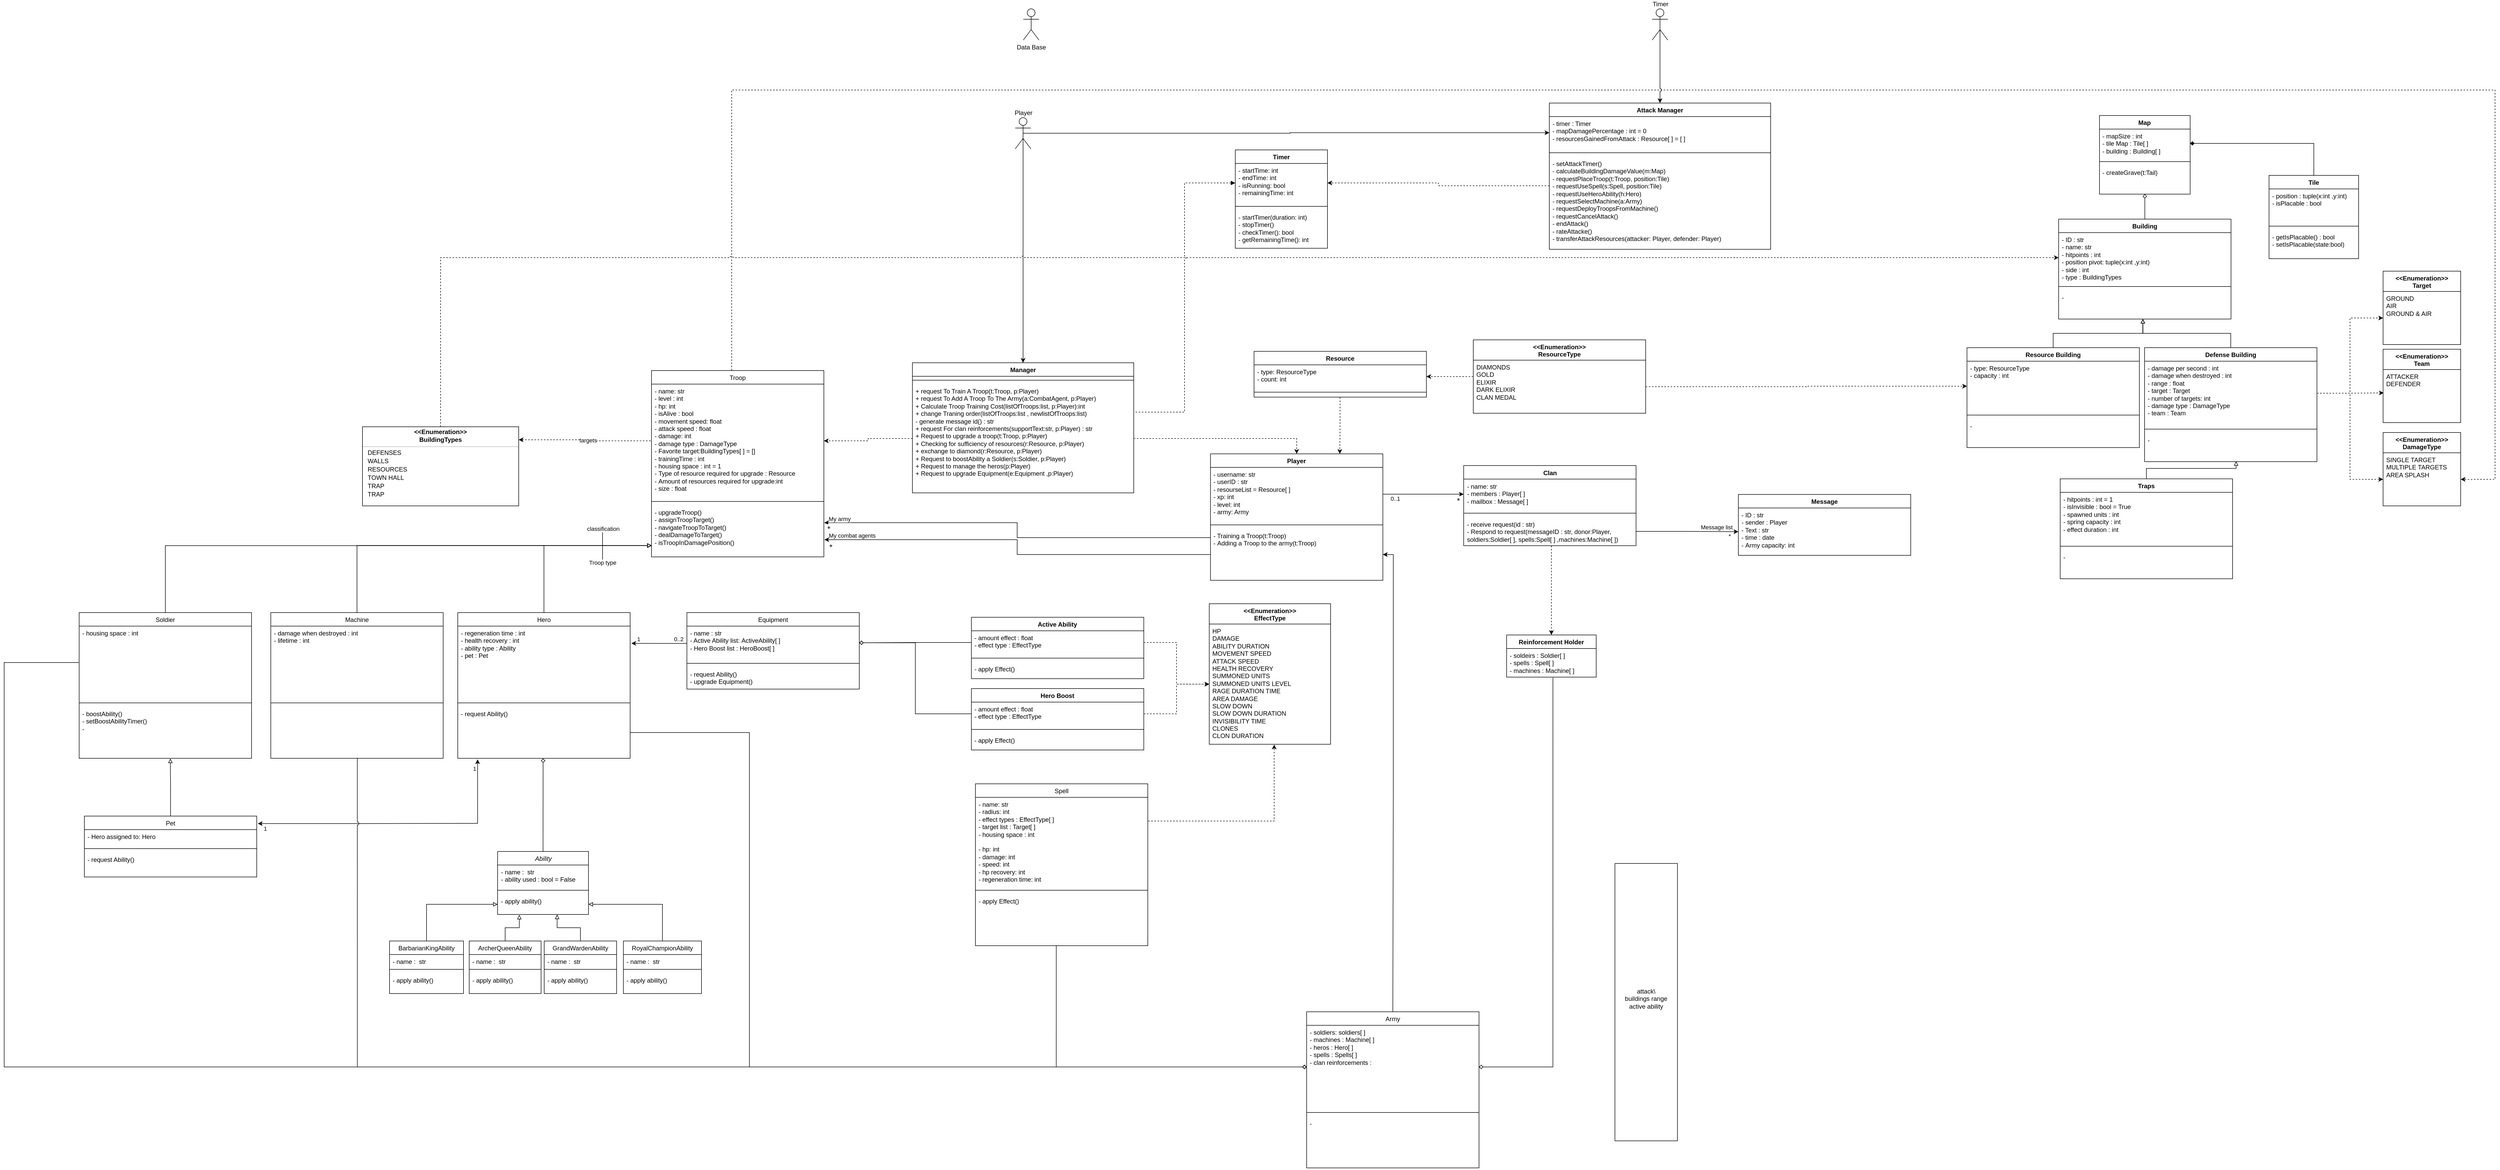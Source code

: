 <mxfile version="26.0.6">
  <diagram name="Page-1" id="6133507b-19e7-1e82-6fc7-422aa6c4b21f">
    <mxGraphModel dx="4310" dy="2763" grid="0" gridSize="10" guides="1" tooltips="1" connect="1" arrows="1" fold="1" page="0" pageScale="1" pageWidth="1100" pageHeight="850" background="none" math="0" shadow="0">
      <root>
        <mxCell id="0" />
        <mxCell id="1" parent="0" />
        <mxCell id="OWQCSIat-UT7x9w9hqu4-1" value="Player" style="swimlane;fontStyle=1;align=center;verticalAlign=top;childLayout=stackLayout;horizontal=1;startSize=26;horizontalStack=0;resizeParent=1;resizeParentMax=0;resizeLast=0;collapsible=1;marginBottom=0;whiteSpace=wrap;html=1;" parent="1" vertex="1">
          <mxGeometry x="493.37" y="301" width="331" height="243" as="geometry" />
        </mxCell>
        <mxCell id="OWQCSIat-UT7x9w9hqu4-2" value="&lt;div&gt;- username: str&lt;/div&gt;&lt;div&gt;- userID : str&lt;/div&gt;- resourseList = Resource[ ]&lt;div&gt;- xp: int&lt;/div&gt;&lt;div&gt;- level: int&lt;/div&gt;&lt;div&gt;- army: Army&lt;/div&gt;" style="text;strokeColor=none;fillColor=none;align=left;verticalAlign=top;spacingLeft=4;spacingRight=4;overflow=hidden;rotatable=0;points=[[0,0.5],[1,0.5]];portConstraint=eastwest;whiteSpace=wrap;html=1;" parent="OWQCSIat-UT7x9w9hqu4-1" vertex="1">
          <mxGeometry y="26" width="331" height="103" as="geometry" />
        </mxCell>
        <mxCell id="OWQCSIat-UT7x9w9hqu4-3" value="" style="line;strokeWidth=1;fillColor=none;align=left;verticalAlign=middle;spacingTop=-1;spacingLeft=3;spacingRight=3;rotatable=0;labelPosition=right;points=[];portConstraint=eastwest;strokeColor=inherit;" parent="OWQCSIat-UT7x9w9hqu4-1" vertex="1">
          <mxGeometry y="129" width="331" height="15" as="geometry" />
        </mxCell>
        <mxCell id="OWQCSIat-UT7x9w9hqu4-4" value="- Training a Troop(t:Troop)&lt;div&gt;-&amp;nbsp;Adding a Troop&amp;nbsp;to the army(t:Troop)&lt;br&gt;&lt;/div&gt;" style="text;strokeColor=none;fillColor=none;align=left;verticalAlign=top;spacingLeft=4;spacingRight=4;overflow=hidden;rotatable=0;points=[[0,0.5],[1,0.5]];portConstraint=eastwest;whiteSpace=wrap;html=1;" parent="OWQCSIat-UT7x9w9hqu4-1" vertex="1">
          <mxGeometry y="144" width="331" height="99" as="geometry" />
        </mxCell>
        <mxCell id="Ac14JlJlDhPasDVBVDqp-8" style="edgeStyle=orthogonalEdgeStyle;rounded=0;orthogonalLoop=1;jettySize=auto;html=1;entryX=0.5;entryY=0;entryDx=0;entryDy=0;exitX=0.5;exitY=0.5;exitDx=0;exitDy=0;exitPerimeter=0;jumpStyle=arc;" parent="1" source="Ac14JlJlDhPasDVBVDqp-1" target="Ac14JlJlDhPasDVBVDqp-3" edge="1">
          <mxGeometry relative="1" as="geometry">
            <mxPoint x="315" y="335.5" as="targetPoint" />
          </mxGeometry>
        </mxCell>
        <mxCell id="0leIXl-mIt-YtHaTerFP-3" style="edgeStyle=orthogonalEdgeStyle;rounded=0;orthogonalLoop=1;jettySize=auto;html=1;exitX=0.5;exitY=0.5;exitDx=0;exitDy=0;exitPerimeter=0;entryX=0;entryY=0.5;entryDx=0;entryDy=0;" edge="1" parent="1" source="Ac14JlJlDhPasDVBVDqp-1" target="6BLsf2Mpnj9mbAF83ZS2-86">
          <mxGeometry relative="1" as="geometry" />
        </mxCell>
        <mxCell id="Ac14JlJlDhPasDVBVDqp-1" value="Player" style="shape=umlActor;verticalLabelPosition=top;verticalAlign=bottom;html=1;outlineConnect=0;labelPosition=center;align=center;" parent="1" vertex="1">
          <mxGeometry x="118.5" y="-345" width="30" height="60" as="geometry" />
        </mxCell>
        <mxCell id="Ac14JlJlDhPasDVBVDqp-3" value="Manager" style="swimlane;fontStyle=1;align=center;verticalAlign=top;childLayout=stackLayout;horizontal=1;startSize=26;horizontalStack=0;resizeParent=1;resizeParentMax=0;resizeLast=0;collapsible=1;marginBottom=0;whiteSpace=wrap;html=1;" parent="1" vertex="1">
          <mxGeometry x="-79" y="126" width="425" height="250" as="geometry" />
        </mxCell>
        <mxCell id="Ac14JlJlDhPasDVBVDqp-5" value="" style="line;strokeWidth=1;fillColor=none;align=left;verticalAlign=middle;spacingTop=-1;spacingLeft=3;spacingRight=3;rotatable=0;labelPosition=right;points=[];portConstraint=eastwest;strokeColor=inherit;" parent="Ac14JlJlDhPasDVBVDqp-3" vertex="1">
          <mxGeometry y="26" width="425" height="15" as="geometry" />
        </mxCell>
        <mxCell id="Ac14JlJlDhPasDVBVDqp-6" value="+ request To Train A Troop(t:Troop, p:Player)&lt;div&gt;+ request To Add A Troop To The Army(a:&lt;span style=&quot;background-color: initial;&quot;&gt;CombatAgent, p:Player&lt;/span&gt;&lt;span style=&quot;background-color: initial;&quot;&gt;)&lt;/span&gt;&lt;/div&gt;&lt;div&gt;&lt;span style=&quot;background-color: initial;&quot;&gt;+ Calculate Troop Training Cost(listOfTroops:list, p:Player):int&lt;/span&gt;&lt;/div&gt;&lt;div&gt;&lt;span style=&quot;background-color: initial;&quot;&gt;+ change Traning order(&lt;/span&gt;&lt;span style=&quot;background-color: transparent; color: light-dark(rgb(0, 0, 0), rgb(255, 255, 255));&quot;&gt;listOfTroops:list , newlistOfTroops:list)&lt;/span&gt;&lt;/div&gt;&lt;div&gt;&lt;span style=&quot;background-color: transparent; color: light-dark(rgb(0, 0, 0), rgb(255, 255, 255));&quot;&gt;-&amp;nbsp;&lt;/span&gt;&lt;span style=&quot;background-color: transparent;&quot;&gt;generate message id() : str&lt;/span&gt;&lt;/div&gt;&lt;div&gt;+ request For clan reinforcements(s&lt;span style=&quot;background-color: initial;&quot;&gt;upportText:str, p:Player&lt;/span&gt;&lt;span style=&quot;background-color: initial;&quot;&gt;) : str&lt;/span&gt;&lt;/div&gt;&lt;div&gt;+&amp;nbsp;&lt;span style=&quot;background-color: initial;&quot;&gt;Request to upgrade a troop(&lt;/span&gt;t:Troop, p:Player&lt;span style=&quot;background-color: initial;&quot;&gt;)&lt;/span&gt;&lt;/div&gt;&lt;div&gt;&lt;span style=&quot;background-color: initial;&quot;&gt;+&amp;nbsp;&lt;/span&gt;&lt;span style=&quot;background-color: transparent;&quot;&gt;Checking for sufficiency of resources(&lt;/span&gt;&lt;span style=&quot;background-color: transparent; color: light-dark(rgb(0, 0, 0), rgb(255, 255, 255));&quot;&gt;r:Resource&lt;/span&gt;&lt;span style=&quot;background-color: transparent; color: light-dark(rgb(0, 0, 0), rgb(255, 255, 255));&quot;&gt;, p:Player&lt;/span&gt;&lt;span style=&quot;background-color: transparent; color: light-dark(rgb(0, 0, 0), rgb(255, 255, 255));&quot;&gt;)&lt;/span&gt;&lt;/div&gt;&lt;div&gt;&lt;span style=&quot;background-color: initial;&quot;&gt;+ exchange to diamond(r:Resource&lt;/span&gt;&lt;span style=&quot;background-color: transparent; color: light-dark(rgb(0, 0, 0), rgb(255, 255, 255));&quot;&gt;, p:Player&lt;/span&gt;&lt;span style=&quot;background-color: initial; color: light-dark(rgb(0, 0, 0), rgb(255, 255, 255));&quot;&gt;)&lt;/span&gt;&lt;/div&gt;+&amp;nbsp;Request to boostAbility a Soldier(s:Soldier, p:Player)&lt;div&gt;+&amp;nbsp;Request to manage the heros(&lt;span style=&quot;background-color: transparent; color: light-dark(rgb(0, 0, 0), rgb(255, 255, 255));&quot;&gt;p:Player&lt;/span&gt;&lt;span style=&quot;background-color: transparent; color: light-dark(rgb(0, 0, 0), rgb(255, 255, 255));&quot;&gt;)&lt;/span&gt;&lt;/div&gt;&lt;div&gt;&lt;span style=&quot;background-color: transparent; color: light-dark(rgb(0, 0, 0), rgb(255, 255, 255));&quot;&gt;+ Request to upgrade Equipment(e:Equipment ,p:Player)&lt;/span&gt;&lt;/div&gt;" style="text;strokeColor=none;fillColor=none;align=left;verticalAlign=top;spacingLeft=4;spacingRight=4;overflow=hidden;rotatable=0;points=[[0,0.5],[1,0.5]];portConstraint=eastwest;whiteSpace=wrap;html=1;" parent="Ac14JlJlDhPasDVBVDqp-3" vertex="1">
          <mxGeometry y="41" width="425" height="209" as="geometry" />
        </mxCell>
        <mxCell id="6BLsf2Mpnj9mbAF83ZS2-82" style="edgeStyle=orthogonalEdgeStyle;rounded=0;orthogonalLoop=1;jettySize=auto;html=1;exitX=0.5;exitY=0;exitDx=0;exitDy=0;entryX=1;entryY=0.5;entryDx=0;entryDy=0;jumpStyle=arc;dashed=1;" parent="1" source="Ac14JlJlDhPasDVBVDqp-9" target="6BLsf2Mpnj9mbAF83ZS2-80" edge="1">
          <mxGeometry relative="1" as="geometry">
            <Array as="points">
              <mxPoint x="-426" y="-398" />
              <mxPoint x="2960" y="-398" />
              <mxPoint x="2960" y="350" />
            </Array>
          </mxGeometry>
        </mxCell>
        <mxCell id="Ac14JlJlDhPasDVBVDqp-9" value="&lt;span style=&quot;font-weight: 400; text-align: left;&quot;&gt;Troop&lt;/span&gt;" style="swimlane;fontStyle=1;align=center;verticalAlign=top;childLayout=stackLayout;horizontal=1;startSize=26;horizontalStack=0;resizeParent=1;resizeParentMax=0;resizeLast=0;collapsible=1;marginBottom=0;whiteSpace=wrap;html=1;" parent="1" vertex="1">
          <mxGeometry x="-580" y="141" width="331" height="358" as="geometry" />
        </mxCell>
        <mxCell id="Ac14JlJlDhPasDVBVDqp-10" value="- name: str&lt;div&gt;- level : int&lt;br&gt;&lt;div&gt;- hp: int&lt;/div&gt;&lt;div&gt;-&amp;nbsp;isAlive : bool&lt;/div&gt;&lt;div&gt;&lt;div&gt;- movement speed: float&lt;/div&gt;&lt;/div&gt;&lt;div&gt;&lt;span style=&quot;background-color: transparent; color: light-dark(rgb(0, 0, 0), rgb(255, 255, 255));&quot;&gt;-&amp;nbsp;&lt;/span&gt;&lt;span style=&quot;background-color: transparent; color: light-dark(rgb(0, 0, 0), rgb(255, 255, 255));&quot;&gt;attack speed : float&lt;/span&gt;&lt;/div&gt;&lt;div&gt;&lt;div&gt;- damage: int&lt;/div&gt;&lt;/div&gt;&lt;div&gt;- damage type :&amp;nbsp;&lt;span style=&quot;background-color: transparent; color: light-dark(rgb(0, 0, 0), rgb(255, 255, 255));&quot;&gt;DamageType&lt;/span&gt;&lt;/div&gt;&lt;div&gt;&lt;span style=&quot;background-color: transparent; color: light-dark(rgb(0, 0, 0), rgb(255, 255, 255));&quot;&gt;- Favorite target:&lt;/span&gt;&lt;span style=&quot;text-align: center;&quot;&gt;BuildingTypes&lt;/span&gt;&lt;span style=&quot;background-color: transparent; color: light-dark(rgb(0, 0, 0), rgb(255, 255, 255)); text-align: center;&quot;&gt;[ ] = []&lt;/span&gt;&lt;/div&gt;&lt;div&gt;&lt;span style=&quot;background-color: transparent; color: light-dark(rgb(0, 0, 0), rgb(255, 255, 255));&quot;&gt;- trainingTime : int&lt;/span&gt;&lt;/div&gt;&lt;div&gt;&lt;span style=&quot;background-color: transparent; color: light-dark(rgb(0, 0, 0), rgb(255, 255, 255));&quot;&gt;- housing space : int = 1&lt;/span&gt;&lt;/div&gt;&lt;div&gt;&lt;span style=&quot;background-color: transparent; color: light-dark(rgb(0, 0, 0), rgb(255, 255, 255));&quot;&gt;-&amp;nbsp;&lt;/span&gt;&lt;span style=&quot;background-color: transparent;&quot;&gt;Type of resource required for upgrade :&amp;nbsp;&lt;/span&gt;&lt;span style=&quot;text-align: center; background-color: transparent; color: light-dark(rgb(0, 0, 0), rgb(255, 255, 255));&quot;&gt;Resource&lt;/span&gt;&lt;/div&gt;&lt;div&gt;&lt;span style=&quot;background-color: transparent; color: light-dark(rgb(0, 0, 0), rgb(255, 255, 255));&quot;&gt;-&amp;nbsp;&lt;/span&gt;&lt;span style=&quot;background-color: transparent;&quot;&gt;Amount of resources required for upgrade:int&lt;/span&gt;&lt;/div&gt;&lt;div&gt;&lt;span style=&quot;background-color: transparent;&quot;&gt;- size : float&lt;/span&gt;&lt;/div&gt;&lt;/div&gt;" style="text;strokeColor=none;fillColor=none;align=left;verticalAlign=top;spacingLeft=4;spacingRight=4;overflow=hidden;rotatable=0;points=[[0,0.5],[1,0.5]];portConstraint=eastwest;whiteSpace=wrap;html=1;" parent="Ac14JlJlDhPasDVBVDqp-9" vertex="1">
          <mxGeometry y="26" width="331" height="218" as="geometry" />
        </mxCell>
        <mxCell id="Ac14JlJlDhPasDVBVDqp-11" value="" style="line;strokeWidth=1;fillColor=none;align=left;verticalAlign=middle;spacingTop=-1;spacingLeft=3;spacingRight=3;rotatable=0;labelPosition=right;points=[];portConstraint=eastwest;strokeColor=inherit;" parent="Ac14JlJlDhPasDVBVDqp-9" vertex="1">
          <mxGeometry y="244" width="331" height="15" as="geometry" />
        </mxCell>
        <mxCell id="Ac14JlJlDhPasDVBVDqp-12" value="&lt;div&gt;- upgradeTroop()&lt;/div&gt;&lt;div&gt;-&amp;nbsp;assignTroopTarget()&lt;/div&gt;&lt;div&gt;-&amp;nbsp;navigateTroopToTarget()&lt;/div&gt;&lt;div&gt;-&amp;nbsp;dealDamageToTarget()&lt;/div&gt;&lt;div&gt;-&amp;nbsp;isTroopInDamagePosition()&lt;/div&gt;" style="text;strokeColor=none;fillColor=none;align=left;verticalAlign=top;spacingLeft=4;spacingRight=4;overflow=hidden;rotatable=0;points=[[0,0.5],[1,0.5]];portConstraint=eastwest;whiteSpace=wrap;html=1;" parent="Ac14JlJlDhPasDVBVDqp-9" vertex="1">
          <mxGeometry y="259" width="331" height="99" as="geometry" />
        </mxCell>
        <mxCell id="Ac14JlJlDhPasDVBVDqp-24" style="edgeStyle=orthogonalEdgeStyle;rounded=0;orthogonalLoop=1;jettySize=auto;html=1;exitX=0;exitY=0.5;exitDx=0;exitDy=0;entryX=1;entryY=0.5;entryDx=0;entryDy=0;dashed=1;" parent="1" source="Ac14JlJlDhPasDVBVDqp-6" target="Ac14JlJlDhPasDVBVDqp-10" edge="1">
          <mxGeometry relative="1" as="geometry">
            <mxPoint x="-69" y="414.5" as="sourcePoint" />
          </mxGeometry>
        </mxCell>
        <mxCell id="Ac14JlJlDhPasDVBVDqp-25" style="rounded=0;orthogonalLoop=1;jettySize=auto;html=1;entryX=1.003;entryY=0.666;entryDx=0;entryDy=0;entryPerimeter=0;exitX=0;exitY=0.5;exitDx=0;exitDy=0;edgeStyle=orthogonalEdgeStyle;" parent="1" source="OWQCSIat-UT7x9w9hqu4-4" target="Ac14JlJlDhPasDVBVDqp-12" edge="1">
          <mxGeometry relative="1" as="geometry">
            <mxPoint x="363" y="556" as="sourcePoint" />
            <mxPoint x="-396" y="682" as="targetPoint" />
          </mxGeometry>
        </mxCell>
        <mxCell id="Ac14JlJlDhPasDVBVDqp-26" value="My combat agents" style="edgeLabel;html=1;align=center;verticalAlign=middle;resizable=0;points=[];rotation=0;" parent="Ac14JlJlDhPasDVBVDqp-25" vertex="1" connectable="0">
          <mxGeometry x="0.904" y="1" relative="1" as="geometry">
            <mxPoint x="16" y="-9" as="offset" />
          </mxGeometry>
        </mxCell>
        <mxCell id="Ac14JlJlDhPasDVBVDqp-27" value="&lt;font style=&quot;font-size: 15px;&quot;&gt;*&lt;/font&gt;" style="edgeLabel;html=1;align=center;verticalAlign=middle;resizable=0;points=[];" parent="Ac14JlJlDhPasDVBVDqp-25" vertex="1" connectable="0">
          <mxGeometry x="0.825" y="-2" relative="1" as="geometry">
            <mxPoint x="-56" y="15" as="offset" />
          </mxGeometry>
        </mxCell>
        <mxCell id="Ac14JlJlDhPasDVBVDqp-28" style="edgeStyle=orthogonalEdgeStyle;rounded=0;orthogonalLoop=1;jettySize=auto;html=1;entryX=1.002;entryY=0.336;entryDx=0;entryDy=0;entryPerimeter=0;exitX=-0.002;exitY=0.172;exitDx=0;exitDy=0;exitPerimeter=0;" parent="1" source="OWQCSIat-UT7x9w9hqu4-4" target="Ac14JlJlDhPasDVBVDqp-12" edge="1">
          <mxGeometry relative="1" as="geometry">
            <mxPoint x="382" y="437" as="sourcePoint" />
            <mxPoint x="-402" y="536" as="targetPoint" />
            <Array as="points" />
          </mxGeometry>
        </mxCell>
        <mxCell id="Ac14JlJlDhPasDVBVDqp-29" value="My army" style="edgeLabel;html=1;align=center;verticalAlign=middle;resizable=0;points=[];rotation=0;" parent="Ac14JlJlDhPasDVBVDqp-28" vertex="1" connectable="0">
          <mxGeometry x="0.904" y="1" relative="1" as="geometry">
            <mxPoint x="-8" y="-9" as="offset" />
          </mxGeometry>
        </mxCell>
        <mxCell id="Ac14JlJlDhPasDVBVDqp-30" value="&lt;font style=&quot;font-size: 15px;&quot;&gt;*&lt;/font&gt;" style="edgeLabel;html=1;align=center;verticalAlign=middle;resizable=0;points=[];" parent="Ac14JlJlDhPasDVBVDqp-28" vertex="1" connectable="0">
          <mxGeometry x="0.825" y="-2" relative="1" as="geometry">
            <mxPoint x="-59" y="12" as="offset" />
          </mxGeometry>
        </mxCell>
        <mxCell id="Ac14JlJlDhPasDVBVDqp-33" style="edgeStyle=orthogonalEdgeStyle;rounded=0;orthogonalLoop=1;jettySize=auto;html=1;exitX=1;exitY=0.5;exitDx=0;exitDy=0;entryX=0.5;entryY=0;entryDx=0;entryDy=0;dashed=1;" parent="1" source="Ac14JlJlDhPasDVBVDqp-6" target="OWQCSIat-UT7x9w9hqu4-1" edge="1">
          <mxGeometry relative="1" as="geometry" />
        </mxCell>
        <mxCell id="Ac14JlJlDhPasDVBVDqp-35" value="Clan" style="swimlane;fontStyle=1;align=center;verticalAlign=top;childLayout=stackLayout;horizontal=1;startSize=26;horizontalStack=0;resizeParent=1;resizeParentMax=0;resizeLast=0;collapsible=1;marginBottom=0;whiteSpace=wrap;html=1;" parent="1" vertex="1">
          <mxGeometry x="979.55" y="323.5" width="331" height="154" as="geometry" />
        </mxCell>
        <mxCell id="Ac14JlJlDhPasDVBVDqp-36" value="- name: str&lt;div&gt;- members : Player[ ]&lt;/div&gt;&lt;div&gt;- mailbox : Message[ ]&lt;/div&gt;" style="text;strokeColor=none;fillColor=none;align=left;verticalAlign=top;spacingLeft=4;spacingRight=4;overflow=hidden;rotatable=0;points=[[0,0.5],[1,0.5]];portConstraint=eastwest;whiteSpace=wrap;html=1;" parent="Ac14JlJlDhPasDVBVDqp-35" vertex="1">
          <mxGeometry y="26" width="331" height="58" as="geometry" />
        </mxCell>
        <mxCell id="Ac14JlJlDhPasDVBVDqp-37" value="" style="line;strokeWidth=1;fillColor=none;align=left;verticalAlign=middle;spacingTop=-1;spacingLeft=3;spacingRight=3;rotatable=0;labelPosition=right;points=[];portConstraint=eastwest;strokeColor=inherit;" parent="Ac14JlJlDhPasDVBVDqp-35" vertex="1">
          <mxGeometry y="84" width="331" height="15" as="geometry" />
        </mxCell>
        <mxCell id="Ac14JlJlDhPasDVBVDqp-38" value="&lt;div&gt;- receive request(id : str)&lt;/div&gt;&lt;div&gt;- Respond to request(messageID : str, donor:Player, soldiers:Soldier[ ], spells:Spell[ ] ,machines:Machine[ ])&lt;/div&gt;" style="text;strokeColor=none;fillColor=none;align=left;verticalAlign=top;spacingLeft=4;spacingRight=4;overflow=hidden;rotatable=0;points=[[0,0.5],[1,0.5]];portConstraint=eastwest;whiteSpace=wrap;html=1;" parent="Ac14JlJlDhPasDVBVDqp-35" vertex="1">
          <mxGeometry y="99" width="331" height="55" as="geometry" />
        </mxCell>
        <mxCell id="Ac14JlJlDhPasDVBVDqp-39" style="edgeStyle=orthogonalEdgeStyle;rounded=0;orthogonalLoop=1;jettySize=auto;html=1;exitX=1;exitY=0.5;exitDx=0;exitDy=0;entryX=0;entryY=0.5;entryDx=0;entryDy=0;" parent="1" source="OWQCSIat-UT7x9w9hqu4-2" target="Ac14JlJlDhPasDVBVDqp-36" edge="1">
          <mxGeometry relative="1" as="geometry">
            <Array as="points">
              <mxPoint x="891" y="379" />
              <mxPoint x="980" y="379" />
            </Array>
          </mxGeometry>
        </mxCell>
        <mxCell id="Ac14JlJlDhPasDVBVDqp-40" value="0..1" style="edgeLabel;html=1;align=center;verticalAlign=middle;resizable=0;points=[];" parent="Ac14JlJlDhPasDVBVDqp-39" vertex="1" connectable="0">
          <mxGeometry x="-0.873" relative="1" as="geometry">
            <mxPoint x="13" y="8" as="offset" />
          </mxGeometry>
        </mxCell>
        <mxCell id="Ac14JlJlDhPasDVBVDqp-42" value="*" style="edgeLabel;html=1;align=center;verticalAlign=middle;resizable=0;points=[];fontSize=15;" parent="Ac14JlJlDhPasDVBVDqp-39" vertex="1" connectable="0">
          <mxGeometry x="0.768" y="-1" relative="1" as="geometry">
            <mxPoint x="7" y="10" as="offset" />
          </mxGeometry>
        </mxCell>
        <mxCell id="Ac14JlJlDhPasDVBVDqp-43" value="Message" style="swimlane;fontStyle=1;align=center;verticalAlign=top;childLayout=stackLayout;horizontal=1;startSize=26;horizontalStack=0;resizeParent=1;resizeParentMax=0;resizeLast=0;collapsible=1;marginBottom=0;whiteSpace=wrap;html=1;" parent="1" vertex="1">
          <mxGeometry x="1507" y="379" width="331" height="117" as="geometry" />
        </mxCell>
        <mxCell id="Ac14JlJlDhPasDVBVDqp-44" value="&lt;div&gt;- ID : str&lt;/div&gt;&lt;div&gt;- sender : Player&lt;/div&gt;- Text : str&lt;div&gt;- time : date&lt;/div&gt;&lt;div&gt;-&amp;nbsp;Army capacity: int&lt;/div&gt;" style="text;strokeColor=none;fillColor=none;align=left;verticalAlign=top;spacingLeft=4;spacingRight=4;overflow=hidden;rotatable=0;points=[[0,0.5],[1,0.5]];portConstraint=eastwest;whiteSpace=wrap;html=1;" parent="Ac14JlJlDhPasDVBVDqp-43" vertex="1">
          <mxGeometry y="26" width="331" height="91" as="geometry" />
        </mxCell>
        <mxCell id="Ac14JlJlDhPasDVBVDqp-54" value="&lt;span style=&quot;font-weight: 400; text-align: left;&quot;&gt;Hero&lt;/span&gt;" style="swimlane;fontStyle=1;align=center;verticalAlign=top;childLayout=stackLayout;horizontal=1;startSize=26;horizontalStack=0;resizeParent=1;resizeParentMax=0;resizeLast=0;collapsible=1;marginBottom=0;whiteSpace=wrap;html=1;" parent="1" vertex="1">
          <mxGeometry x="-952" y="606" width="331" height="280" as="geometry" />
        </mxCell>
        <mxCell id="Ac14JlJlDhPasDVBVDqp-55" value="- regeneration time : int&lt;div&gt;- health recovery : int&lt;/div&gt;&lt;div&gt;- ability type : Ability&lt;/div&gt;&lt;div&gt;- pet : Pet&lt;/div&gt;" style="text;strokeColor=none;fillColor=none;align=left;verticalAlign=top;spacingLeft=4;spacingRight=4;overflow=hidden;rotatable=0;points=[[0,0.5],[1,0.5]];portConstraint=eastwest;whiteSpace=wrap;html=1;" parent="Ac14JlJlDhPasDVBVDqp-54" vertex="1">
          <mxGeometry y="26" width="331" height="140" as="geometry" />
        </mxCell>
        <mxCell id="Ac14JlJlDhPasDVBVDqp-56" value="" style="line;strokeWidth=1;fillColor=none;align=left;verticalAlign=middle;spacingTop=-1;spacingLeft=3;spacingRight=3;rotatable=0;labelPosition=right;points=[];portConstraint=eastwest;strokeColor=inherit;" parent="Ac14JlJlDhPasDVBVDqp-54" vertex="1">
          <mxGeometry y="166" width="331" height="15" as="geometry" />
        </mxCell>
        <mxCell id="Ac14JlJlDhPasDVBVDqp-57" value="&lt;div&gt;- request Ability()&lt;/div&gt;" style="text;strokeColor=none;fillColor=none;align=left;verticalAlign=top;spacingLeft=4;spacingRight=4;overflow=hidden;rotatable=0;points=[[0,0.5],[1,0.5]];portConstraint=eastwest;whiteSpace=wrap;html=1;" parent="Ac14JlJlDhPasDVBVDqp-54" vertex="1">
          <mxGeometry y="181" width="331" height="99" as="geometry" />
        </mxCell>
        <mxCell id="KlrsaEs7Zsqp9lWTSfgv-1" value="&lt;span style=&quot;font-weight: 400; text-align: left;&quot;&gt;Machine&lt;/span&gt;" style="swimlane;fontStyle=1;align=center;verticalAlign=top;childLayout=stackLayout;horizontal=1;startSize=26;horizontalStack=0;resizeParent=1;resizeParentMax=0;resizeLast=0;collapsible=1;marginBottom=0;whiteSpace=wrap;html=1;" parent="1" vertex="1">
          <mxGeometry x="-1311" y="606" width="331" height="280" as="geometry" />
        </mxCell>
        <mxCell id="KlrsaEs7Zsqp9lWTSfgv-2" value="- damage when destroyed : int&lt;br&gt;&lt;div&gt;- lifetime : int&lt;/div&gt;" style="text;strokeColor=none;fillColor=none;align=left;verticalAlign=top;spacingLeft=4;spacingRight=4;overflow=hidden;rotatable=0;points=[[0,0.5],[1,0.5]];portConstraint=eastwest;whiteSpace=wrap;html=1;" parent="KlrsaEs7Zsqp9lWTSfgv-1" vertex="1">
          <mxGeometry y="26" width="331" height="140" as="geometry" />
        </mxCell>
        <mxCell id="KlrsaEs7Zsqp9lWTSfgv-3" value="" style="line;strokeWidth=1;fillColor=none;align=left;verticalAlign=middle;spacingTop=-1;spacingLeft=3;spacingRight=3;rotatable=0;labelPosition=right;points=[];portConstraint=eastwest;strokeColor=inherit;" parent="KlrsaEs7Zsqp9lWTSfgv-1" vertex="1">
          <mxGeometry y="166" width="331" height="15" as="geometry" />
        </mxCell>
        <mxCell id="KlrsaEs7Zsqp9lWTSfgv-4" value="&lt;div&gt;&lt;br&gt;&lt;/div&gt;" style="text;strokeColor=none;fillColor=none;align=left;verticalAlign=top;spacingLeft=4;spacingRight=4;overflow=hidden;rotatable=0;points=[[0,0.5],[1,0.5]];portConstraint=eastwest;whiteSpace=wrap;html=1;" parent="KlrsaEs7Zsqp9lWTSfgv-1" vertex="1">
          <mxGeometry y="181" width="331" height="99" as="geometry" />
        </mxCell>
        <mxCell id="KlrsaEs7Zsqp9lWTSfgv-5" value="&lt;span style=&quot;font-weight: 400; text-align: left;&quot;&gt;Soldier&lt;/span&gt;" style="swimlane;fontStyle=1;align=center;verticalAlign=top;childLayout=stackLayout;horizontal=1;startSize=26;horizontalStack=0;resizeParent=1;resizeParentMax=0;resizeLast=0;collapsible=1;marginBottom=0;whiteSpace=wrap;html=1;" parent="1" vertex="1">
          <mxGeometry x="-1679" y="606" width="331" height="280" as="geometry" />
        </mxCell>
        <mxCell id="KlrsaEs7Zsqp9lWTSfgv-6" value="&lt;div&gt;&lt;div&gt;&lt;div&gt;&lt;div&gt;&lt;span style=&quot;background-color: transparent; color: light-dark(rgb(0, 0, 0), rgb(255, 255, 255));&quot;&gt;- housing space : int&lt;/span&gt;&lt;/div&gt;&lt;/div&gt;&lt;/div&gt;&lt;/div&gt;&lt;div&gt;&lt;span style=&quot;background-color: transparent; color: light-dark(rgb(0, 0, 0), rgb(255, 255, 255));&quot;&gt;&lt;br&gt;&lt;/span&gt;&lt;/div&gt;" style="text;strokeColor=none;fillColor=none;align=left;verticalAlign=top;spacingLeft=4;spacingRight=4;overflow=hidden;rotatable=0;points=[[0,0.5],[1,0.5]];portConstraint=eastwest;whiteSpace=wrap;html=1;" parent="KlrsaEs7Zsqp9lWTSfgv-5" vertex="1">
          <mxGeometry y="26" width="331" height="140" as="geometry" />
        </mxCell>
        <mxCell id="KlrsaEs7Zsqp9lWTSfgv-7" value="" style="line;strokeWidth=1;fillColor=none;align=left;verticalAlign=middle;spacingTop=-1;spacingLeft=3;spacingRight=3;rotatable=0;labelPosition=right;points=[];portConstraint=eastwest;strokeColor=inherit;" parent="KlrsaEs7Zsqp9lWTSfgv-5" vertex="1">
          <mxGeometry y="166" width="331" height="15" as="geometry" />
        </mxCell>
        <mxCell id="KlrsaEs7Zsqp9lWTSfgv-8" value="&lt;div&gt;- boostAbility()&lt;/div&gt;&lt;div&gt;- setBoostAbilityTimer()&lt;/div&gt;&lt;div&gt;-&amp;nbsp;&lt;/div&gt;" style="text;strokeColor=none;fillColor=none;align=left;verticalAlign=top;spacingLeft=4;spacingRight=4;overflow=hidden;rotatable=0;points=[[0,0.5],[1,0.5]];portConstraint=eastwest;whiteSpace=wrap;html=1;" parent="KlrsaEs7Zsqp9lWTSfgv-5" vertex="1">
          <mxGeometry y="181" width="331" height="99" as="geometry" />
        </mxCell>
        <mxCell id="KlrsaEs7Zsqp9lWTSfgv-9" value="" style="fontStyle=1;align=center;verticalAlign=middle;childLayout=stackLayout;horizontal=1;horizontalStack=0;resizeParent=1;resizeParentMax=0;resizeLast=0;marginBottom=0;" parent="1" vertex="1">
          <mxGeometry x="-1135" y="249" width="300" height="152" as="geometry" />
        </mxCell>
        <mxCell id="KlrsaEs7Zsqp9lWTSfgv-10" value="&amp;lt;&amp;lt;Enumeration&amp;gt;&amp;gt;" style="html=1;align=center;spacing=0;verticalAlign=middle;strokeColor=none;fillColor=none;whiteSpace=wrap;spacingTop=3;fontStyle=1" parent="KlrsaEs7Zsqp9lWTSfgv-9" vertex="1">
          <mxGeometry width="300" height="16" as="geometry" />
        </mxCell>
        <mxCell id="KlrsaEs7Zsqp9lWTSfgv-11" value="BuildingTypes" style="html=1;align=center;spacing=0;verticalAlign=middle;strokeColor=none;fillColor=none;whiteSpace=wrap;fontStyle=1" parent="KlrsaEs7Zsqp9lWTSfgv-9" vertex="1">
          <mxGeometry y="16" width="300" height="18" as="geometry" />
        </mxCell>
        <mxCell id="KlrsaEs7Zsqp9lWTSfgv-12" value="" style="line;strokeWidth=0.25;fillColor=none;align=left;verticalAlign=middle;spacingTop=-1;spacingLeft=3;spacingRight=3;rotatable=0;labelPosition=right;points=[];portConstraint=eastwest;" parent="KlrsaEs7Zsqp9lWTSfgv-9" vertex="1">
          <mxGeometry y="34" width="300" height="8" as="geometry" />
        </mxCell>
        <mxCell id="KlrsaEs7Zsqp9lWTSfgv-13" value="DEFENSES" style="html=1;align=left;spacing=0;verticalAlign=middle;strokeColor=none;fillColor=none;whiteSpace=wrap;spacingLeft=10;" parent="KlrsaEs7Zsqp9lWTSfgv-9" vertex="1">
          <mxGeometry y="42" width="300" height="16" as="geometry" />
        </mxCell>
        <mxCell id="KlrsaEs7Zsqp9lWTSfgv-14" value="WALLS" style="html=1;align=left;spacing=0;verticalAlign=middle;strokeColor=none;fillColor=none;whiteSpace=wrap;spacingLeft=10;" parent="KlrsaEs7Zsqp9lWTSfgv-9" vertex="1">
          <mxGeometry y="58" width="300" height="16" as="geometry" />
        </mxCell>
        <mxCell id="KlrsaEs7Zsqp9lWTSfgv-30" value="RESOURCES" style="html=1;align=left;spacing=0;verticalAlign=middle;strokeColor=none;fillColor=none;whiteSpace=wrap;spacingLeft=10;" parent="KlrsaEs7Zsqp9lWTSfgv-9" vertex="1">
          <mxGeometry y="74" width="300" height="16" as="geometry" />
        </mxCell>
        <mxCell id="KlrsaEs7Zsqp9lWTSfgv-32" value="TOWN HALL" style="html=1;align=left;spacing=0;verticalAlign=middle;strokeColor=none;fillColor=none;whiteSpace=wrap;spacingLeft=10;" parent="KlrsaEs7Zsqp9lWTSfgv-9" vertex="1">
          <mxGeometry y="90" width="300" height="16" as="geometry" />
        </mxCell>
        <mxCell id="6BLsf2Mpnj9mbAF83ZS2-87" value="TRAP" style="html=1;align=left;spacing=0;verticalAlign=middle;strokeColor=none;fillColor=none;whiteSpace=wrap;spacingLeft=10;" parent="KlrsaEs7Zsqp9lWTSfgv-9" vertex="1">
          <mxGeometry y="106" width="300" height="16" as="geometry" />
        </mxCell>
        <mxCell id="6BLsf2Mpnj9mbAF83ZS2-89" value="TRAP" style="html=1;align=left;spacing=0;verticalAlign=middle;strokeColor=none;fillColor=none;whiteSpace=wrap;spacingLeft=10;" parent="KlrsaEs7Zsqp9lWTSfgv-9" vertex="1">
          <mxGeometry y="122" width="300" height="16" as="geometry" />
        </mxCell>
        <mxCell id="KlrsaEs7Zsqp9lWTSfgv-17" value="" style="html=1;align=left;spacing=0;verticalAlign=middle;strokeColor=none;fillColor=none;whiteSpace=wrap;" parent="KlrsaEs7Zsqp9lWTSfgv-9" vertex="1">
          <mxGeometry y="138" width="300" height="14" as="geometry" />
        </mxCell>
        <mxCell id="KlrsaEs7Zsqp9lWTSfgv-20" style="edgeStyle=orthogonalEdgeStyle;rounded=0;orthogonalLoop=1;jettySize=auto;html=1;exitX=1;exitY=0.5;exitDx=0;exitDy=0;entryX=0;entryY=0.5;entryDx=0;entryDy=0;dashed=1;startArrow=classic;startFill=1;endArrow=none;endFill=0;" parent="1" source="KlrsaEs7Zsqp9lWTSfgv-11" target="Ac14JlJlDhPasDVBVDqp-10" edge="1">
          <mxGeometry relative="1" as="geometry" />
        </mxCell>
        <mxCell id="KlrsaEs7Zsqp9lWTSfgv-22" value="targets" style="edgeLabel;html=1;align=center;verticalAlign=middle;resizable=0;points=[];" parent="KlrsaEs7Zsqp9lWTSfgv-20" vertex="1" connectable="0">
          <mxGeometry x="0.045" y="1" relative="1" as="geometry">
            <mxPoint as="offset" />
          </mxGeometry>
        </mxCell>
        <mxCell id="KlrsaEs7Zsqp9lWTSfgv-71" style="edgeStyle=orthogonalEdgeStyle;rounded=0;orthogonalLoop=1;jettySize=auto;html=1;exitX=0.5;exitY=0;exitDx=0;exitDy=0;entryX=0;entryY=0.5;entryDx=0;entryDy=0;endArrow=block;endFill=0;" parent="1" source="KlrsaEs7Zsqp9lWTSfgv-33" target="KlrsaEs7Zsqp9lWTSfgv-69" edge="1">
          <mxGeometry relative="1" as="geometry" />
        </mxCell>
        <mxCell id="KlrsaEs7Zsqp9lWTSfgv-33" value="&lt;span style=&quot;font-weight: 400; text-align: left;&quot;&gt;BarbarianKingAbility&lt;/span&gt;" style="swimlane;fontStyle=1;align=center;verticalAlign=top;childLayout=stackLayout;horizontal=1;startSize=26;horizontalStack=0;resizeParent=1;resizeParentMax=0;resizeLast=0;collapsible=1;marginBottom=0;whiteSpace=wrap;html=1;" parent="1" vertex="1">
          <mxGeometry x="-1083" y="1237" width="142" height="101" as="geometry" />
        </mxCell>
        <mxCell id="KlrsaEs7Zsqp9lWTSfgv-34" value="&lt;div&gt;- name :&amp;nbsp; str&lt;/div&gt;" style="text;strokeColor=none;fillColor=none;align=left;verticalAlign=top;spacingLeft=4;spacingRight=4;overflow=hidden;rotatable=0;points=[[0,0.5],[1,0.5]];portConstraint=eastwest;whiteSpace=wrap;html=1;" parent="KlrsaEs7Zsqp9lWTSfgv-33" vertex="1">
          <mxGeometry y="26" width="142" height="21" as="geometry" />
        </mxCell>
        <mxCell id="KlrsaEs7Zsqp9lWTSfgv-35" value="" style="line;strokeWidth=1;fillColor=none;align=left;verticalAlign=middle;spacingTop=-1;spacingLeft=3;spacingRight=3;rotatable=0;labelPosition=right;points=[];portConstraint=eastwest;strokeColor=inherit;" parent="KlrsaEs7Zsqp9lWTSfgv-33" vertex="1">
          <mxGeometry y="47" width="142" height="15" as="geometry" />
        </mxCell>
        <mxCell id="KlrsaEs7Zsqp9lWTSfgv-36" value="- apply ability()" style="text;strokeColor=none;fillColor=none;align=left;verticalAlign=top;spacingLeft=4;spacingRight=4;overflow=hidden;rotatable=0;points=[[0,0.5],[1,0.5]];portConstraint=eastwest;whiteSpace=wrap;html=1;" parent="KlrsaEs7Zsqp9lWTSfgv-33" vertex="1">
          <mxGeometry y="62" width="142" height="39" as="geometry" />
        </mxCell>
        <mxCell id="KlrsaEs7Zsqp9lWTSfgv-50" value="&lt;span style=&quot;font-weight: 400; text-align: left;&quot;&gt;ArcherQueenAbility&lt;/span&gt;" style="swimlane;fontStyle=1;align=center;verticalAlign=top;childLayout=stackLayout;horizontal=1;startSize=26;horizontalStack=0;resizeParent=1;resizeParentMax=0;resizeLast=0;collapsible=1;marginBottom=0;whiteSpace=wrap;html=1;" parent="1" vertex="1">
          <mxGeometry x="-930" y="1237" width="138" height="101" as="geometry" />
        </mxCell>
        <mxCell id="KlrsaEs7Zsqp9lWTSfgv-51" value="&lt;div&gt;- name :&amp;nbsp; str&lt;/div&gt;" style="text;strokeColor=none;fillColor=none;align=left;verticalAlign=top;spacingLeft=4;spacingRight=4;overflow=hidden;rotatable=0;points=[[0,0.5],[1,0.5]];portConstraint=eastwest;whiteSpace=wrap;html=1;" parent="KlrsaEs7Zsqp9lWTSfgv-50" vertex="1">
          <mxGeometry y="26" width="138" height="21" as="geometry" />
        </mxCell>
        <mxCell id="KlrsaEs7Zsqp9lWTSfgv-52" value="" style="line;strokeWidth=1;fillColor=none;align=left;verticalAlign=middle;spacingTop=-1;spacingLeft=3;spacingRight=3;rotatable=0;labelPosition=right;points=[];portConstraint=eastwest;strokeColor=inherit;" parent="KlrsaEs7Zsqp9lWTSfgv-50" vertex="1">
          <mxGeometry y="47" width="138" height="15" as="geometry" />
        </mxCell>
        <mxCell id="KlrsaEs7Zsqp9lWTSfgv-53" value="- apply ability()" style="text;strokeColor=none;fillColor=none;align=left;verticalAlign=top;spacingLeft=4;spacingRight=4;overflow=hidden;rotatable=0;points=[[0,0.5],[1,0.5]];portConstraint=eastwest;whiteSpace=wrap;html=1;" parent="KlrsaEs7Zsqp9lWTSfgv-50" vertex="1">
          <mxGeometry y="62" width="138" height="39" as="geometry" />
        </mxCell>
        <mxCell id="KlrsaEs7Zsqp9lWTSfgv-54" value="&lt;span style=&quot;font-weight: 400; text-align: left;&quot;&gt;GrandWardenAbility&lt;/span&gt;" style="swimlane;fontStyle=1;align=center;verticalAlign=top;childLayout=stackLayout;horizontal=1;startSize=26;horizontalStack=0;resizeParent=1;resizeParentMax=0;resizeLast=0;collapsible=1;marginBottom=0;whiteSpace=wrap;html=1;" parent="1" vertex="1">
          <mxGeometry x="-786" y="1237" width="139" height="101" as="geometry" />
        </mxCell>
        <mxCell id="KlrsaEs7Zsqp9lWTSfgv-55" value="&lt;div&gt;- name :&amp;nbsp; str&lt;/div&gt;" style="text;strokeColor=none;fillColor=none;align=left;verticalAlign=top;spacingLeft=4;spacingRight=4;overflow=hidden;rotatable=0;points=[[0,0.5],[1,0.5]];portConstraint=eastwest;whiteSpace=wrap;html=1;" parent="KlrsaEs7Zsqp9lWTSfgv-54" vertex="1">
          <mxGeometry y="26" width="139" height="21" as="geometry" />
        </mxCell>
        <mxCell id="KlrsaEs7Zsqp9lWTSfgv-56" value="" style="line;strokeWidth=1;fillColor=none;align=left;verticalAlign=middle;spacingTop=-1;spacingLeft=3;spacingRight=3;rotatable=0;labelPosition=right;points=[];portConstraint=eastwest;strokeColor=inherit;" parent="KlrsaEs7Zsqp9lWTSfgv-54" vertex="1">
          <mxGeometry y="47" width="139" height="15" as="geometry" />
        </mxCell>
        <mxCell id="KlrsaEs7Zsqp9lWTSfgv-57" value="- apply ability()" style="text;strokeColor=none;fillColor=none;align=left;verticalAlign=top;spacingLeft=4;spacingRight=4;overflow=hidden;rotatable=0;points=[[0,0.5],[1,0.5]];portConstraint=eastwest;whiteSpace=wrap;html=1;" parent="KlrsaEs7Zsqp9lWTSfgv-54" vertex="1">
          <mxGeometry y="62" width="139" height="39" as="geometry" />
        </mxCell>
        <mxCell id="KlrsaEs7Zsqp9lWTSfgv-74" style="edgeStyle=orthogonalEdgeStyle;rounded=0;orthogonalLoop=1;jettySize=auto;html=1;exitX=0.5;exitY=0;exitDx=0;exitDy=0;entryX=1;entryY=0.5;entryDx=0;entryDy=0;endArrow=block;endFill=0;" parent="1" source="KlrsaEs7Zsqp9lWTSfgv-58" target="KlrsaEs7Zsqp9lWTSfgv-69" edge="1">
          <mxGeometry relative="1" as="geometry" />
        </mxCell>
        <mxCell id="KlrsaEs7Zsqp9lWTSfgv-58" value="&lt;span style=&quot;font-weight: 400; text-align: left;&quot;&gt;RoyalChampionAbility&lt;/span&gt;" style="swimlane;fontStyle=1;align=center;verticalAlign=top;childLayout=stackLayout;horizontal=1;startSize=26;horizontalStack=0;resizeParent=1;resizeParentMax=0;resizeLast=0;collapsible=1;marginBottom=0;whiteSpace=wrap;html=1;" parent="1" vertex="1">
          <mxGeometry x="-634" y="1237" width="150" height="101" as="geometry" />
        </mxCell>
        <mxCell id="KlrsaEs7Zsqp9lWTSfgv-59" value="&lt;div&gt;- name :&amp;nbsp; str&lt;/div&gt;" style="text;strokeColor=none;fillColor=none;align=left;verticalAlign=top;spacingLeft=4;spacingRight=4;overflow=hidden;rotatable=0;points=[[0,0.5],[1,0.5]];portConstraint=eastwest;whiteSpace=wrap;html=1;" parent="KlrsaEs7Zsqp9lWTSfgv-58" vertex="1">
          <mxGeometry y="26" width="150" height="21" as="geometry" />
        </mxCell>
        <mxCell id="KlrsaEs7Zsqp9lWTSfgv-60" value="" style="line;strokeWidth=1;fillColor=none;align=left;verticalAlign=middle;spacingTop=-1;spacingLeft=3;spacingRight=3;rotatable=0;labelPosition=right;points=[];portConstraint=eastwest;strokeColor=inherit;" parent="KlrsaEs7Zsqp9lWTSfgv-58" vertex="1">
          <mxGeometry y="47" width="150" height="15" as="geometry" />
        </mxCell>
        <mxCell id="KlrsaEs7Zsqp9lWTSfgv-61" value="- apply ability()" style="text;strokeColor=none;fillColor=none;align=left;verticalAlign=top;spacingLeft=4;spacingRight=4;overflow=hidden;rotatable=0;points=[[0,0.5],[1,0.5]];portConstraint=eastwest;whiteSpace=wrap;html=1;" parent="KlrsaEs7Zsqp9lWTSfgv-58" vertex="1">
          <mxGeometry y="62" width="150" height="39" as="geometry" />
        </mxCell>
        <mxCell id="KlrsaEs7Zsqp9lWTSfgv-66" value="&lt;span style=&quot;font-weight: 400; text-align: left;&quot;&gt;&lt;i&gt;Ability&lt;/i&gt;&lt;/span&gt;" style="swimlane;fontStyle=1;align=center;verticalAlign=top;childLayout=stackLayout;horizontal=1;startSize=26;horizontalStack=0;resizeParent=1;resizeParentMax=0;resizeLast=0;collapsible=1;marginBottom=0;whiteSpace=wrap;html=1;" parent="1" vertex="1">
          <mxGeometry x="-875.5" y="1065" width="174.5" height="121" as="geometry" />
        </mxCell>
        <mxCell id="KlrsaEs7Zsqp9lWTSfgv-67" value="&lt;div&gt;- name :&amp;nbsp; str&lt;/div&gt;&lt;div&gt;- ability used : bool = False&lt;/div&gt;" style="text;strokeColor=none;fillColor=none;align=left;verticalAlign=top;spacingLeft=4;spacingRight=4;overflow=hidden;rotatable=0;points=[[0,0.5],[1,0.5]];portConstraint=eastwest;whiteSpace=wrap;html=1;" parent="KlrsaEs7Zsqp9lWTSfgv-66" vertex="1">
          <mxGeometry y="26" width="174.5" height="41" as="geometry" />
        </mxCell>
        <mxCell id="KlrsaEs7Zsqp9lWTSfgv-68" value="" style="line;strokeWidth=1;fillColor=none;align=left;verticalAlign=middle;spacingTop=-1;spacingLeft=3;spacingRight=3;rotatable=0;labelPosition=right;points=[];portConstraint=eastwest;strokeColor=inherit;" parent="KlrsaEs7Zsqp9lWTSfgv-66" vertex="1">
          <mxGeometry y="67" width="174.5" height="15" as="geometry" />
        </mxCell>
        <mxCell id="KlrsaEs7Zsqp9lWTSfgv-69" value="- apply ability()" style="text;strokeColor=none;fillColor=none;align=left;verticalAlign=top;spacingLeft=4;spacingRight=4;overflow=hidden;rotatable=0;points=[[0,0.5],[1,0.5]];portConstraint=eastwest;whiteSpace=wrap;html=1;" parent="KlrsaEs7Zsqp9lWTSfgv-66" vertex="1">
          <mxGeometry y="82" width="174.5" height="39" as="geometry" />
        </mxCell>
        <mxCell id="KlrsaEs7Zsqp9lWTSfgv-72" style="edgeStyle=orthogonalEdgeStyle;rounded=0;orthogonalLoop=1;jettySize=auto;html=1;exitX=0.5;exitY=0;exitDx=0;exitDy=0;entryX=0.239;entryY=1.018;entryDx=0;entryDy=0;entryPerimeter=0;endArrow=block;endFill=0;" parent="1" source="KlrsaEs7Zsqp9lWTSfgv-50" target="KlrsaEs7Zsqp9lWTSfgv-69" edge="1">
          <mxGeometry relative="1" as="geometry" />
        </mxCell>
        <mxCell id="KlrsaEs7Zsqp9lWTSfgv-73" style="edgeStyle=orthogonalEdgeStyle;rounded=0;orthogonalLoop=1;jettySize=auto;html=1;exitX=0.5;exitY=0;exitDx=0;exitDy=0;entryX=0.655;entryY=1.007;entryDx=0;entryDy=0;entryPerimeter=0;endArrow=block;endFill=0;" parent="1" source="KlrsaEs7Zsqp9lWTSfgv-54" target="KlrsaEs7Zsqp9lWTSfgv-69" edge="1">
          <mxGeometry relative="1" as="geometry" />
        </mxCell>
        <mxCell id="KlrsaEs7Zsqp9lWTSfgv-75" style="edgeStyle=orthogonalEdgeStyle;rounded=0;orthogonalLoop=1;jettySize=auto;html=1;exitX=0.5;exitY=0;exitDx=0;exitDy=0;entryX=0.495;entryY=1.004;entryDx=0;entryDy=0;entryPerimeter=0;endArrow=diamond;endFill=0;strokeWidth=1;jumpSize=6;" parent="1" source="KlrsaEs7Zsqp9lWTSfgv-66" target="Ac14JlJlDhPasDVBVDqp-57" edge="1">
          <mxGeometry relative="1" as="geometry" />
        </mxCell>
        <mxCell id="KlrsaEs7Zsqp9lWTSfgv-76" style="edgeStyle=orthogonalEdgeStyle;rounded=0;orthogonalLoop=1;jettySize=auto;html=1;exitX=0.5;exitY=0;exitDx=0;exitDy=0;entryX=0.001;entryY=0.778;entryDx=0;entryDy=0;entryPerimeter=0;endArrow=block;endFill=0;" parent="1" source="Ac14JlJlDhPasDVBVDqp-54" target="Ac14JlJlDhPasDVBVDqp-12" edge="1">
          <mxGeometry relative="1" as="geometry" />
        </mxCell>
        <mxCell id="KlrsaEs7Zsqp9lWTSfgv-77" style="edgeStyle=orthogonalEdgeStyle;rounded=0;orthogonalLoop=1;jettySize=auto;html=1;exitX=0.5;exitY=0;exitDx=0;exitDy=0;entryX=0.001;entryY=0.778;entryDx=0;entryDy=0;entryPerimeter=0;endArrow=block;endFill=0;" parent="1" source="KlrsaEs7Zsqp9lWTSfgv-1" target="Ac14JlJlDhPasDVBVDqp-12" edge="1">
          <mxGeometry relative="1" as="geometry" />
        </mxCell>
        <mxCell id="KlrsaEs7Zsqp9lWTSfgv-78" style="edgeStyle=orthogonalEdgeStyle;rounded=0;orthogonalLoop=1;jettySize=auto;html=1;exitX=0.5;exitY=0;exitDx=0;exitDy=0;entryX=0.002;entryY=0.782;entryDx=0;entryDy=0;entryPerimeter=0;endArrow=block;endFill=0;" parent="1" source="KlrsaEs7Zsqp9lWTSfgv-5" target="Ac14JlJlDhPasDVBVDqp-12" edge="1">
          <mxGeometry relative="1" as="geometry" />
        </mxCell>
        <mxCell id="KlrsaEs7Zsqp9lWTSfgv-79" value="" style="endArrow=none;html=1;rounded=0;" parent="1" edge="1">
          <mxGeometry width="50" height="50" relative="1" as="geometry">
            <mxPoint x="-674" y="517" as="sourcePoint" />
            <mxPoint x="-674" y="443" as="targetPoint" />
          </mxGeometry>
        </mxCell>
        <mxCell id="KlrsaEs7Zsqp9lWTSfgv-80" value="classification" style="edgeLabel;html=1;align=center;verticalAlign=middle;resizable=0;points=[];" parent="KlrsaEs7Zsqp9lWTSfgv-79" vertex="1" connectable="0">
          <mxGeometry x="0.636" relative="1" as="geometry">
            <mxPoint x="1" y="-12" as="offset" />
          </mxGeometry>
        </mxCell>
        <mxCell id="KlrsaEs7Zsqp9lWTSfgv-81" value="Troop type" style="edgeLabel;html=1;align=center;verticalAlign=middle;resizable=0;points=[];" parent="KlrsaEs7Zsqp9lWTSfgv-79" vertex="1" connectable="0">
          <mxGeometry x="-0.757" y="-2" relative="1" as="geometry">
            <mxPoint x="-2" y="2" as="offset" />
          </mxGeometry>
        </mxCell>
        <mxCell id="KlrsaEs7Zsqp9lWTSfgv-91" value="" style="edgeStyle=orthogonalEdgeStyle;rounded=0;orthogonalLoop=1;jettySize=auto;html=1;entryX=1;entryY=0.5;entryDx=0;entryDy=0;dashed=1;" parent="1" source="KlrsaEs7Zsqp9lWTSfgv-82" target="KlrsaEs7Zsqp9lWTSfgv-87" edge="1">
          <mxGeometry relative="1" as="geometry" />
        </mxCell>
        <mxCell id="KlrsaEs7Zsqp9lWTSfgv-82" value="&amp;lt;&amp;lt;Enumeration&amp;gt;&amp;gt;&lt;br&gt;&lt;span style=&quot;background-color: transparent; color: light-dark(rgb(0, 0, 0), rgb(255, 255, 255));&quot;&gt;ResourceType&lt;/span&gt;" style="swimlane;fontStyle=1;align=center;verticalAlign=top;childLayout=stackLayout;horizontal=1;startSize=39;horizontalStack=0;resizeParent=1;resizeParentMax=0;resizeLast=0;collapsible=1;marginBottom=0;whiteSpace=wrap;html=1;" parent="1" vertex="1">
          <mxGeometry x="998" y="82" width="331" height="141" as="geometry" />
        </mxCell>
        <mxCell id="KlrsaEs7Zsqp9lWTSfgv-83" value="&lt;div&gt;DIAMONDS&lt;/div&gt;&lt;div&gt;GOLD&lt;/div&gt;&lt;div&gt;ELIXIR&lt;/div&gt;&lt;div&gt;DARK ELIXIR&lt;/div&gt;&lt;div&gt;CLAN MEDAL&lt;/div&gt;" style="text;strokeColor=none;fillColor=none;align=left;verticalAlign=top;spacingLeft=4;spacingRight=4;overflow=hidden;rotatable=0;points=[[0,0.5],[1,0.5]];portConstraint=eastwest;whiteSpace=wrap;html=1;" parent="KlrsaEs7Zsqp9lWTSfgv-82" vertex="1">
          <mxGeometry y="39" width="331" height="102" as="geometry" />
        </mxCell>
        <mxCell id="KlrsaEs7Zsqp9lWTSfgv-92" style="edgeStyle=orthogonalEdgeStyle;rounded=0;orthogonalLoop=1;jettySize=auto;html=1;exitX=0.499;exitY=1.246;exitDx=0;exitDy=0;entryX=0.75;entryY=0;entryDx=0;entryDy=0;dashed=1;exitPerimeter=0;" parent="1" source="KlrsaEs7Zsqp9lWTSfgv-89" target="OWQCSIat-UT7x9w9hqu4-1" edge="1">
          <mxGeometry relative="1" as="geometry" />
        </mxCell>
        <mxCell id="KlrsaEs7Zsqp9lWTSfgv-86" value="Resource" style="swimlane;fontStyle=1;align=center;verticalAlign=top;childLayout=stackLayout;horizontal=1;startSize=26;horizontalStack=0;resizeParent=1;resizeParentMax=0;resizeLast=0;collapsible=1;marginBottom=0;whiteSpace=wrap;html=1;" parent="1" vertex="1">
          <mxGeometry x="577" y="104" width="331" height="88" as="geometry" />
        </mxCell>
        <mxCell id="KlrsaEs7Zsqp9lWTSfgv-87" value="- type:&amp;nbsp;&lt;span style=&quot;text-align: center;&quot;&gt;ResourceType&lt;/span&gt;&lt;div&gt;&lt;span style=&quot;text-align: center;&quot;&gt;- count: int&lt;/span&gt;&lt;/div&gt;" style="text;strokeColor=none;fillColor=none;align=left;verticalAlign=top;spacingLeft=4;spacingRight=4;overflow=hidden;rotatable=0;points=[[0,0.5],[1,0.5]];portConstraint=eastwest;whiteSpace=wrap;html=1;" parent="KlrsaEs7Zsqp9lWTSfgv-86" vertex="1">
          <mxGeometry y="26" width="331" height="45" as="geometry" />
        </mxCell>
        <mxCell id="KlrsaEs7Zsqp9lWTSfgv-88" value="" style="line;strokeWidth=1;fillColor=none;align=left;verticalAlign=middle;spacingTop=-1;spacingLeft=3;spacingRight=3;rotatable=0;labelPosition=right;points=[];portConstraint=eastwest;strokeColor=inherit;" parent="KlrsaEs7Zsqp9lWTSfgv-86" vertex="1">
          <mxGeometry y="71" width="331" height="15" as="geometry" />
        </mxCell>
        <mxCell id="KlrsaEs7Zsqp9lWTSfgv-89" value="&lt;div&gt;&lt;br&gt;&lt;/div&gt;" style="text;strokeColor=none;fillColor=none;align=left;verticalAlign=top;spacingLeft=4;spacingRight=4;overflow=hidden;rotatable=0;points=[[0,0.5],[1,0.5]];portConstraint=eastwest;whiteSpace=wrap;html=1;" parent="KlrsaEs7Zsqp9lWTSfgv-86" vertex="1">
          <mxGeometry y="86" width="331" height="2" as="geometry" />
        </mxCell>
        <mxCell id="KlrsaEs7Zsqp9lWTSfgv-93" value="&lt;span style=&quot;font-weight: 400; text-align: left;&quot;&gt;Pet&lt;/span&gt;" style="swimlane;fontStyle=1;align=center;verticalAlign=top;childLayout=stackLayout;horizontal=1;startSize=26;horizontalStack=0;resizeParent=1;resizeParentMax=0;resizeLast=0;collapsible=1;marginBottom=0;whiteSpace=wrap;html=1;" parent="1" vertex="1">
          <mxGeometry x="-1669" y="997" width="331" height="117" as="geometry" />
        </mxCell>
        <mxCell id="KlrsaEs7Zsqp9lWTSfgv-94" value="- Hero assigned to: Hero" style="text;strokeColor=none;fillColor=none;align=left;verticalAlign=top;spacingLeft=4;spacingRight=4;overflow=hidden;rotatable=0;points=[[0,0.5],[1,0.5]];portConstraint=eastwest;whiteSpace=wrap;html=1;" parent="KlrsaEs7Zsqp9lWTSfgv-93" vertex="1">
          <mxGeometry y="26" width="331" height="29" as="geometry" />
        </mxCell>
        <mxCell id="KlrsaEs7Zsqp9lWTSfgv-95" value="" style="line;strokeWidth=1;fillColor=none;align=left;verticalAlign=middle;spacingTop=-1;spacingLeft=3;spacingRight=3;rotatable=0;labelPosition=right;points=[];portConstraint=eastwest;strokeColor=inherit;" parent="KlrsaEs7Zsqp9lWTSfgv-93" vertex="1">
          <mxGeometry y="55" width="331" height="15" as="geometry" />
        </mxCell>
        <mxCell id="KlrsaEs7Zsqp9lWTSfgv-96" value="&lt;div&gt;- request Ability()&lt;/div&gt;" style="text;strokeColor=none;fillColor=none;align=left;verticalAlign=top;spacingLeft=4;spacingRight=4;overflow=hidden;rotatable=0;points=[[0,0.5],[1,0.5]];portConstraint=eastwest;whiteSpace=wrap;html=1;" parent="KlrsaEs7Zsqp9lWTSfgv-93" vertex="1">
          <mxGeometry y="70" width="331" height="47" as="geometry" />
        </mxCell>
        <mxCell id="KlrsaEs7Zsqp9lWTSfgv-97" style="edgeStyle=orthogonalEdgeStyle;rounded=0;orthogonalLoop=1;jettySize=auto;html=1;exitX=0.5;exitY=0;exitDx=0;exitDy=0;entryX=0.529;entryY=1.005;entryDx=0;entryDy=0;entryPerimeter=0;endArrow=block;endFill=0;" parent="1" source="KlrsaEs7Zsqp9lWTSfgv-93" target="KlrsaEs7Zsqp9lWTSfgv-8" edge="1">
          <mxGeometry relative="1" as="geometry" />
        </mxCell>
        <mxCell id="KlrsaEs7Zsqp9lWTSfgv-98" value="" style="endArrow=classic;startArrow=classic;html=1;rounded=0;exitX=1.006;exitY=0.123;exitDx=0;exitDy=0;exitPerimeter=0;entryX=0.115;entryY=1.02;entryDx=0;entryDy=0;entryPerimeter=0;edgeStyle=orthogonalEdgeStyle;" parent="1" source="KlrsaEs7Zsqp9lWTSfgv-93" target="Ac14JlJlDhPasDVBVDqp-57" edge="1">
          <mxGeometry width="50" height="50" relative="1" as="geometry">
            <mxPoint x="-1182" y="958" as="sourcePoint" />
            <mxPoint x="-1132" y="908" as="targetPoint" />
            <Array as="points">
              <mxPoint x="-1137" y="1011" />
              <mxPoint x="-914" y="1011" />
            </Array>
          </mxGeometry>
        </mxCell>
        <mxCell id="KlrsaEs7Zsqp9lWTSfgv-99" value="1" style="edgeLabel;html=1;align=center;verticalAlign=middle;resizable=0;points=[];" parent="KlrsaEs7Zsqp9lWTSfgv-98" vertex="1" connectable="0">
          <mxGeometry x="-0.93" relative="1" as="geometry">
            <mxPoint x="-5" y="9" as="offset" />
          </mxGeometry>
        </mxCell>
        <mxCell id="KlrsaEs7Zsqp9lWTSfgv-100" value="1" style="edgeLabel;html=1;align=center;verticalAlign=middle;resizable=0;points=[];" parent="KlrsaEs7Zsqp9lWTSfgv-98" vertex="1" connectable="0">
          <mxGeometry x="0.928" y="-1" relative="1" as="geometry">
            <mxPoint x="-7" y="-2" as="offset" />
          </mxGeometry>
        </mxCell>
        <mxCell id="KlrsaEs7Zsqp9lWTSfgv-101" value="&lt;span style=&quot;font-weight: 400; text-align: left;&quot;&gt;Equipment&lt;/span&gt;" style="swimlane;fontStyle=1;align=center;verticalAlign=top;childLayout=stackLayout;horizontal=1;startSize=26;horizontalStack=0;resizeParent=1;resizeParentMax=0;resizeLast=0;collapsible=1;marginBottom=0;whiteSpace=wrap;html=1;" parent="1" vertex="1">
          <mxGeometry x="-512" y="606" width="331" height="147" as="geometry" />
        </mxCell>
        <mxCell id="KlrsaEs7Zsqp9lWTSfgv-102" value="- name : str&lt;div&gt;- Active Ability list:&amp;nbsp;&lt;span style=&quot;background-color: transparent; color: light-dark(rgb(0, 0, 0), rgb(255, 255, 255));&quot;&gt;ActiveAbility[ ]&lt;/span&gt;&lt;br&gt;&lt;/div&gt;&lt;div&gt;- Hero Boost list :&amp;nbsp;&lt;span style=&quot;background-color: transparent; color: light-dark(rgb(0, 0, 0), rgb(255, 255, 255));&quot;&gt;HeroBoost[ ]&lt;/span&gt;&lt;/div&gt;" style="text;strokeColor=none;fillColor=none;align=left;verticalAlign=top;spacingLeft=4;spacingRight=4;overflow=hidden;rotatable=0;points=[[0,0.5],[1,0.5]];portConstraint=eastwest;whiteSpace=wrap;html=1;" parent="KlrsaEs7Zsqp9lWTSfgv-101" vertex="1">
          <mxGeometry y="26" width="331" height="64" as="geometry" />
        </mxCell>
        <mxCell id="KlrsaEs7Zsqp9lWTSfgv-103" value="" style="line;strokeWidth=1;fillColor=none;align=left;verticalAlign=middle;spacingTop=-1;spacingLeft=3;spacingRight=3;rotatable=0;labelPosition=right;points=[];portConstraint=eastwest;strokeColor=inherit;" parent="KlrsaEs7Zsqp9lWTSfgv-101" vertex="1">
          <mxGeometry y="90" width="331" height="15" as="geometry" />
        </mxCell>
        <mxCell id="KlrsaEs7Zsqp9lWTSfgv-104" value="&lt;div&gt;- request Ability()&lt;/div&gt;&lt;div&gt;- upgrade&amp;nbsp;&lt;span style=&quot;background-color: transparent; color: light-dark(rgb(0, 0, 0), rgb(255, 255, 255));&quot;&gt;Equipment()&lt;/span&gt;&lt;/div&gt;" style="text;strokeColor=none;fillColor=none;align=left;verticalAlign=top;spacingLeft=4;spacingRight=4;overflow=hidden;rotatable=0;points=[[0,0.5],[1,0.5]];portConstraint=eastwest;whiteSpace=wrap;html=1;" parent="KlrsaEs7Zsqp9lWTSfgv-101" vertex="1">
          <mxGeometry y="105" width="331" height="42" as="geometry" />
        </mxCell>
        <mxCell id="KlrsaEs7Zsqp9lWTSfgv-108" value="Active Ability" style="swimlane;fontStyle=1;align=center;verticalAlign=top;childLayout=stackLayout;horizontal=1;startSize=26;horizontalStack=0;resizeParent=1;resizeParentMax=0;resizeLast=0;collapsible=1;marginBottom=0;whiteSpace=wrap;html=1;" parent="1" vertex="1">
          <mxGeometry x="34.29" y="615" width="331" height="118" as="geometry" />
        </mxCell>
        <mxCell id="KlrsaEs7Zsqp9lWTSfgv-109" value="- amount effect : float&lt;div&gt;- effect type : EffectType&lt;/div&gt;" style="text;strokeColor=none;fillColor=none;align=left;verticalAlign=top;spacingLeft=4;spacingRight=4;overflow=hidden;rotatable=0;points=[[0,0.5],[1,0.5]];portConstraint=eastwest;whiteSpace=wrap;html=1;" parent="KlrsaEs7Zsqp9lWTSfgv-108" vertex="1">
          <mxGeometry y="26" width="331" height="45" as="geometry" />
        </mxCell>
        <mxCell id="KlrsaEs7Zsqp9lWTSfgv-110" value="" style="line;strokeWidth=1;fillColor=none;align=left;verticalAlign=middle;spacingTop=-1;spacingLeft=3;spacingRight=3;rotatable=0;labelPosition=right;points=[];portConstraint=eastwest;strokeColor=inherit;" parent="KlrsaEs7Zsqp9lWTSfgv-108" vertex="1">
          <mxGeometry y="71" width="331" height="15" as="geometry" />
        </mxCell>
        <mxCell id="KlrsaEs7Zsqp9lWTSfgv-122" value="- apply Effect()" style="text;strokeColor=none;fillColor=none;align=left;verticalAlign=top;spacingLeft=4;spacingRight=4;overflow=hidden;rotatable=0;points=[[0,0.5],[1,0.5]];portConstraint=eastwest;whiteSpace=wrap;html=1;" parent="KlrsaEs7Zsqp9lWTSfgv-108" vertex="1">
          <mxGeometry y="86" width="331" height="30" as="geometry" />
        </mxCell>
        <mxCell id="KlrsaEs7Zsqp9lWTSfgv-111" value="&lt;div&gt;&lt;br&gt;&lt;/div&gt;" style="text;strokeColor=none;fillColor=none;align=left;verticalAlign=top;spacingLeft=4;spacingRight=4;overflow=hidden;rotatable=0;points=[[0,0.5],[1,0.5]];portConstraint=eastwest;whiteSpace=wrap;html=1;" parent="KlrsaEs7Zsqp9lWTSfgv-108" vertex="1">
          <mxGeometry y="116" width="331" height="2" as="geometry" />
        </mxCell>
        <mxCell id="KlrsaEs7Zsqp9lWTSfgv-112" value="&amp;lt;&amp;lt;Enumeration&amp;gt;&amp;gt;&lt;div&gt;EffectType&lt;/div&gt;" style="swimlane;fontStyle=1;align=center;verticalAlign=top;childLayout=stackLayout;horizontal=1;startSize=39;horizontalStack=0;resizeParent=1;resizeParentMax=0;resizeLast=0;collapsible=1;marginBottom=0;whiteSpace=wrap;html=1;" parent="1" vertex="1">
          <mxGeometry x="491.0" y="589" width="233" height="270" as="geometry" />
        </mxCell>
        <mxCell id="KlrsaEs7Zsqp9lWTSfgv-113" value="HP&lt;div&gt;DAMAGE&lt;/div&gt;&lt;div&gt;ABILITY DURATION&lt;/div&gt;&lt;div&gt;MOVEMENT SPEED&lt;/div&gt;&lt;div&gt;ATTACK SPEED&lt;/div&gt;&lt;div&gt;&lt;span style=&quot;background-color: transparent; color: light-dark(rgb(0, 0, 0), rgb(255, 255, 255));&quot;&gt;HEALTH RECOVERY&lt;/span&gt;&lt;/div&gt;&lt;div&gt;SUMMONED UNITS&lt;/div&gt;&lt;div&gt;SUMMONED UNITS LEVEL&lt;/div&gt;&lt;div&gt;RAGE DURATION TIME&lt;/div&gt;&lt;div&gt;AREA DAMAGE&lt;/div&gt;&lt;div&gt;SLOW DOWN&amp;nbsp;&lt;/div&gt;&lt;div&gt;SLOW DOWN DURATION&lt;/div&gt;&lt;div&gt;INVISIBILITY TIME&lt;/div&gt;&lt;div&gt;CLONES&lt;/div&gt;&lt;div&gt;CLON DURATION&lt;/div&gt;" style="text;strokeColor=none;fillColor=none;align=left;verticalAlign=top;spacingLeft=4;spacingRight=4;overflow=hidden;rotatable=0;points=[[0,0.5],[1,0.5]];portConstraint=eastwest;whiteSpace=wrap;html=1;" parent="KlrsaEs7Zsqp9lWTSfgv-112" vertex="1">
          <mxGeometry y="39" width="233" height="231" as="geometry" />
        </mxCell>
        <mxCell id="KlrsaEs7Zsqp9lWTSfgv-118" value="Hero Boost" style="swimlane;fontStyle=1;align=center;verticalAlign=top;childLayout=stackLayout;horizontal=1;startSize=26;horizontalStack=0;resizeParent=1;resizeParentMax=0;resizeLast=0;collapsible=1;marginBottom=0;whiteSpace=wrap;html=1;" parent="1" vertex="1">
          <mxGeometry x="34.29" y="752" width="331" height="118" as="geometry" />
        </mxCell>
        <mxCell id="KlrsaEs7Zsqp9lWTSfgv-119" value="- amount effect : float&lt;div&gt;- effect type : EffectType&lt;/div&gt;" style="text;strokeColor=none;fillColor=none;align=left;verticalAlign=top;spacingLeft=4;spacingRight=4;overflow=hidden;rotatable=0;points=[[0,0.5],[1,0.5]];portConstraint=eastwest;whiteSpace=wrap;html=1;" parent="KlrsaEs7Zsqp9lWTSfgv-118" vertex="1">
          <mxGeometry y="26" width="331" height="45" as="geometry" />
        </mxCell>
        <mxCell id="KlrsaEs7Zsqp9lWTSfgv-120" value="" style="line;strokeWidth=1;fillColor=none;align=left;verticalAlign=middle;spacingTop=-1;spacingLeft=3;spacingRight=3;rotatable=0;labelPosition=right;points=[];portConstraint=eastwest;strokeColor=inherit;" parent="KlrsaEs7Zsqp9lWTSfgv-118" vertex="1">
          <mxGeometry y="71" width="331" height="15" as="geometry" />
        </mxCell>
        <mxCell id="KlrsaEs7Zsqp9lWTSfgv-135" value="- apply Effect()" style="text;strokeColor=none;fillColor=none;align=left;verticalAlign=top;spacingLeft=4;spacingRight=4;overflow=hidden;rotatable=0;points=[[0,0.5],[1,0.5]];portConstraint=eastwest;whiteSpace=wrap;html=1;" parent="KlrsaEs7Zsqp9lWTSfgv-118" vertex="1">
          <mxGeometry y="86" width="331" height="30" as="geometry" />
        </mxCell>
        <mxCell id="KlrsaEs7Zsqp9lWTSfgv-121" value="&lt;div&gt;&lt;br&gt;&lt;/div&gt;" style="text;strokeColor=none;fillColor=none;align=left;verticalAlign=top;spacingLeft=4;spacingRight=4;overflow=hidden;rotatable=0;points=[[0,0.5],[1,0.5]];portConstraint=eastwest;whiteSpace=wrap;html=1;" parent="KlrsaEs7Zsqp9lWTSfgv-118" vertex="1">
          <mxGeometry y="116" width="331" height="2" as="geometry" />
        </mxCell>
        <mxCell id="KlrsaEs7Zsqp9lWTSfgv-137" style="edgeStyle=orthogonalEdgeStyle;rounded=0;orthogonalLoop=1;jettySize=auto;html=1;exitX=1;exitY=0.5;exitDx=0;exitDy=0;entryX=0;entryY=0.5;entryDx=0;entryDy=0;dashed=1;" parent="1" source="KlrsaEs7Zsqp9lWTSfgv-119" target="KlrsaEs7Zsqp9lWTSfgv-113" edge="1">
          <mxGeometry relative="1" as="geometry" />
        </mxCell>
        <mxCell id="KlrsaEs7Zsqp9lWTSfgv-138" style="edgeStyle=orthogonalEdgeStyle;rounded=0;orthogonalLoop=1;jettySize=auto;html=1;exitX=1;exitY=0.5;exitDx=0;exitDy=0;entryX=0;entryY=0.5;entryDx=0;entryDy=0;dashed=1;" parent="1" source="KlrsaEs7Zsqp9lWTSfgv-109" target="KlrsaEs7Zsqp9lWTSfgv-113" edge="1">
          <mxGeometry relative="1" as="geometry">
            <mxPoint x="411.199" y="755.818" as="targetPoint" />
          </mxGeometry>
        </mxCell>
        <mxCell id="KlrsaEs7Zsqp9lWTSfgv-139" style="edgeStyle=orthogonalEdgeStyle;rounded=0;orthogonalLoop=1;jettySize=auto;html=1;exitX=0;exitY=0.5;exitDx=0;exitDy=0;entryX=1;entryY=0.5;entryDx=0;entryDy=0;endArrow=diamond;endFill=0;" parent="1" source="KlrsaEs7Zsqp9lWTSfgv-109" target="KlrsaEs7Zsqp9lWTSfgv-102" edge="1">
          <mxGeometry relative="1" as="geometry" />
        </mxCell>
        <mxCell id="KlrsaEs7Zsqp9lWTSfgv-140" style="edgeStyle=orthogonalEdgeStyle;rounded=0;orthogonalLoop=1;jettySize=auto;html=1;exitX=0;exitY=0.5;exitDx=0;exitDy=0;entryX=1;entryY=0.5;entryDx=0;entryDy=0;endArrow=diamond;endFill=0;" parent="1" source="KlrsaEs7Zsqp9lWTSfgv-119" target="KlrsaEs7Zsqp9lWTSfgv-102" edge="1">
          <mxGeometry relative="1" as="geometry">
            <mxPoint x="-75.252" y="653.068" as="targetPoint" />
          </mxGeometry>
        </mxCell>
        <mxCell id="KlrsaEs7Zsqp9lWTSfgv-141" style="edgeStyle=orthogonalEdgeStyle;rounded=0;orthogonalLoop=1;jettySize=auto;html=1;exitX=0;exitY=0.5;exitDx=0;exitDy=0;entryX=1.007;entryY=0.237;entryDx=0;entryDy=0;entryPerimeter=0;" parent="1" source="KlrsaEs7Zsqp9lWTSfgv-102" target="Ac14JlJlDhPasDVBVDqp-55" edge="1">
          <mxGeometry relative="1" as="geometry">
            <mxPoint x="-532.476" y="929.338" as="targetPoint" />
            <Array as="points">
              <mxPoint x="-512" y="665" />
            </Array>
          </mxGeometry>
        </mxCell>
        <mxCell id="KlrsaEs7Zsqp9lWTSfgv-142" value="1" style="edgeLabel;html=1;align=center;verticalAlign=middle;resizable=0;points=[];" parent="KlrsaEs7Zsqp9lWTSfgv-141" vertex="1" connectable="0">
          <mxGeometry x="0.948" y="-3" relative="1" as="geometry">
            <mxPoint x="11" y="-5" as="offset" />
          </mxGeometry>
        </mxCell>
        <mxCell id="KlrsaEs7Zsqp9lWTSfgv-143" value="0..2" style="edgeLabel;html=1;align=center;verticalAlign=middle;resizable=0;points=[];" parent="KlrsaEs7Zsqp9lWTSfgv-141" vertex="1" connectable="0">
          <mxGeometry x="-0.962" y="6" relative="1" as="geometry">
            <mxPoint x="-15" y="-14" as="offset" />
          </mxGeometry>
        </mxCell>
        <mxCell id="KlrsaEs7Zsqp9lWTSfgv-144" value="Data Base" style="shape=umlActor;verticalLabelPosition=bottom;verticalAlign=top;html=1;outlineConnect=0;" parent="1" vertex="1">
          <mxGeometry x="134" y="-554" width="30" height="60" as="geometry" />
        </mxCell>
        <mxCell id="KlrsaEs7Zsqp9lWTSfgv-147" value="&amp;nbsp;&lt;div&gt;&lt;span style=&quot;background-color: transparent; color: light-dark(rgb(0, 0, 0), rgb(255, 255, 255));&quot;&gt;attack\&lt;/span&gt;&lt;/div&gt;&lt;div&gt;buildings range&lt;/div&gt;&lt;div&gt;&lt;span style=&quot;background-color: transparent; color: light-dark(rgb(0, 0, 0), rgb(255, 255, 255));&quot;&gt;active ability&lt;/span&gt;&lt;/div&gt;&lt;div&gt;&lt;br&gt;&lt;/div&gt;&lt;div&gt;&lt;br&gt;&lt;/div&gt;" style="whiteSpace=wrap;html=1;" parent="1" vertex="1">
          <mxGeometry x="1270" y="1088" width="120" height="533" as="geometry" />
        </mxCell>
        <mxCell id="6BLsf2Mpnj9mbAF83ZS2-5" value="&lt;span style=&quot;font-weight: 400; text-align: left;&quot;&gt;Spell&lt;/span&gt;" style="swimlane;fontStyle=1;align=center;verticalAlign=top;childLayout=stackLayout;horizontal=1;startSize=26;horizontalStack=0;resizeParent=1;resizeParentMax=0;resizeLast=0;collapsible=1;marginBottom=0;whiteSpace=wrap;html=1;" parent="1" vertex="1">
          <mxGeometry x="42.0" y="935" width="331" height="311" as="geometry" />
        </mxCell>
        <mxCell id="6BLsf2Mpnj9mbAF83ZS2-6" value="- name: str&lt;div&gt;&lt;div&gt;- radius: int&amp;nbsp;&lt;/div&gt;&lt;div&gt;- effect types : EffectType[ ]&lt;/div&gt;&lt;div&gt;- target list : Target[ ]&lt;/div&gt;&lt;div&gt;&lt;div&gt;&lt;span style=&quot;background-color: transparent; color: light-dark(rgb(0, 0, 0), rgb(255, 255, 255));&quot;&gt;- housing space : int&amp;nbsp;&lt;/span&gt;&lt;/div&gt;&lt;/div&gt;&lt;div&gt;&lt;span style=&quot;background-color: transparent; color: light-dark(rgb(0, 0, 0), rgb(255, 255, 255));&quot;&gt;&lt;br&gt;&lt;/span&gt;&lt;/div&gt;&lt;div&gt;- hp: int&lt;/div&gt;&lt;div&gt;- damage: int&lt;/div&gt;&lt;div&gt;- speed: int&lt;/div&gt;&lt;div&gt;- hp recovery: int&lt;/div&gt;&lt;div&gt;- regeneration time: int&lt;/div&gt;&lt;div&gt;&lt;br&gt;&lt;/div&gt;&lt;/div&gt;" style="text;strokeColor=none;fillColor=none;align=left;verticalAlign=top;spacingLeft=4;spacingRight=4;overflow=hidden;rotatable=0;points=[[0,0.5],[1,0.5]];portConstraint=eastwest;whiteSpace=wrap;html=1;" parent="6BLsf2Mpnj9mbAF83ZS2-5" vertex="1">
          <mxGeometry y="26" width="331" height="171" as="geometry" />
        </mxCell>
        <mxCell id="6BLsf2Mpnj9mbAF83ZS2-7" value="" style="line;strokeWidth=1;fillColor=none;align=left;verticalAlign=middle;spacingTop=-1;spacingLeft=3;spacingRight=3;rotatable=0;labelPosition=right;points=[];portConstraint=eastwest;strokeColor=inherit;" parent="6BLsf2Mpnj9mbAF83ZS2-5" vertex="1">
          <mxGeometry y="197" width="331" height="15" as="geometry" />
        </mxCell>
        <mxCell id="6BLsf2Mpnj9mbAF83ZS2-8" value="&lt;div&gt;&lt;span style=&quot;background-color: transparent; color: light-dark(rgb(0, 0, 0), rgb(255, 255, 255));&quot;&gt;- apply Effect()&lt;/span&gt;&lt;/div&gt;&lt;div&gt;&lt;br&gt;&lt;/div&gt;" style="text;strokeColor=none;fillColor=none;align=left;verticalAlign=top;spacingLeft=4;spacingRight=4;overflow=hidden;rotatable=0;points=[[0,0.5],[1,0.5]];portConstraint=eastwest;whiteSpace=wrap;html=1;" parent="6BLsf2Mpnj9mbAF83ZS2-5" vertex="1">
          <mxGeometry y="212" width="331" height="99" as="geometry" />
        </mxCell>
        <mxCell id="6BLsf2Mpnj9mbAF83ZS2-13" value="" style="endArrow=classic;html=1;rounded=0;exitX=1.002;exitY=0.266;exitDx=0;exitDy=0;exitPerimeter=0;entryX=0.535;entryY=1.003;entryDx=0;entryDy=0;entryPerimeter=0;edgeStyle=orthogonalEdgeStyle;dashed=1;" parent="1" source="6BLsf2Mpnj9mbAF83ZS2-6" target="KlrsaEs7Zsqp9lWTSfgv-113" edge="1">
          <mxGeometry width="50" height="50" relative="1" as="geometry">
            <mxPoint x="184" y="940" as="sourcePoint" />
            <mxPoint x="234" y="890" as="targetPoint" />
          </mxGeometry>
        </mxCell>
        <mxCell id="6BLsf2Mpnj9mbAF83ZS2-14" value="&lt;span style=&quot;font-weight: 400; text-align: left;&quot;&gt;Army&lt;/span&gt;" style="swimlane;fontStyle=1;align=center;verticalAlign=top;childLayout=stackLayout;horizontal=1;startSize=26;horizontalStack=0;resizeParent=1;resizeParentMax=0;resizeLast=0;collapsible=1;marginBottom=0;whiteSpace=wrap;html=1;" parent="1" vertex="1">
          <mxGeometry x="678" y="1373" width="331" height="300" as="geometry" />
        </mxCell>
        <mxCell id="6BLsf2Mpnj9mbAF83ZS2-15" value="- soldiers: soldiers[ ]&lt;div&gt;- machines :&amp;nbsp;&lt;span style=&quot;background-color: transparent; color: light-dark(rgb(0, 0, 0), rgb(255, 255, 255));&quot;&gt;Machine[ ]&lt;/span&gt;&lt;span style=&quot;background-color: transparent; color: light-dark(rgb(0, 0, 0), rgb(255, 255, 255));&quot;&gt;&amp;nbsp;&lt;/span&gt;&lt;/div&gt;&lt;div&gt;- heros :&amp;nbsp;&lt;span style=&quot;background-color: transparent; color: light-dark(rgb(0, 0, 0), rgb(255, 255, 255));&quot;&gt;Hero[ ]&lt;/span&gt;&lt;/div&gt;&lt;div&gt;- spells :&amp;nbsp;&lt;span style=&quot;background-color: transparent; color: light-dark(rgb(0, 0, 0), rgb(255, 255, 255));&quot;&gt;Spells[ ]&lt;/span&gt;&lt;span style=&quot;background-color: transparent; color: light-dark(rgb(0, 0, 0), rgb(255, 255, 255));&quot;&gt;&amp;nbsp;&lt;/span&gt;&lt;/div&gt;&lt;div&gt;- clan reinforcements :&lt;/div&gt;" style="text;strokeColor=none;fillColor=none;align=left;verticalAlign=top;spacingLeft=4;spacingRight=4;overflow=hidden;rotatable=0;points=[[0,0.5],[1,0.5]];portConstraint=eastwest;whiteSpace=wrap;html=1;" parent="6BLsf2Mpnj9mbAF83ZS2-14" vertex="1">
          <mxGeometry y="26" width="331" height="160" as="geometry" />
        </mxCell>
        <mxCell id="6BLsf2Mpnj9mbAF83ZS2-16" value="" style="line;strokeWidth=1;fillColor=none;align=left;verticalAlign=middle;spacingTop=-1;spacingLeft=3;spacingRight=3;rotatable=0;labelPosition=right;points=[];portConstraint=eastwest;strokeColor=inherit;" parent="6BLsf2Mpnj9mbAF83ZS2-14" vertex="1">
          <mxGeometry y="186" width="331" height="15" as="geometry" />
        </mxCell>
        <mxCell id="6BLsf2Mpnj9mbAF83ZS2-17" value="&lt;div&gt;-&amp;nbsp;&lt;/div&gt;" style="text;strokeColor=none;fillColor=none;align=left;verticalAlign=top;spacingLeft=4;spacingRight=4;overflow=hidden;rotatable=0;points=[[0,0.5],[1,0.5]];portConstraint=eastwest;whiteSpace=wrap;html=1;" parent="6BLsf2Mpnj9mbAF83ZS2-14" vertex="1">
          <mxGeometry y="201" width="331" height="99" as="geometry" />
        </mxCell>
        <mxCell id="6BLsf2Mpnj9mbAF83ZS2-18" value="Reinforcement Holder" style="swimlane;fontStyle=1;align=center;verticalAlign=top;childLayout=stackLayout;horizontal=1;startSize=26;horizontalStack=0;resizeParent=1;resizeParentMax=0;resizeLast=0;collapsible=1;marginBottom=0;whiteSpace=wrap;html=1;" parent="1" vertex="1">
          <mxGeometry x="1062" y="649" width="172" height="81" as="geometry" />
        </mxCell>
        <mxCell id="6BLsf2Mpnj9mbAF83ZS2-19" value="- soldeirs : Soldier[ ]&lt;div&gt;- spells : Spell[ ]&amp;nbsp;&lt;/div&gt;&lt;div&gt;- machines : Machine[ ]&lt;/div&gt;" style="text;strokeColor=none;fillColor=none;align=left;verticalAlign=top;spacingLeft=4;spacingRight=4;overflow=hidden;rotatable=0;points=[[0,0.5],[1,0.5]];portConstraint=eastwest;whiteSpace=wrap;html=1;" parent="6BLsf2Mpnj9mbAF83ZS2-18" vertex="1">
          <mxGeometry y="26" width="172" height="55" as="geometry" />
        </mxCell>
        <mxCell id="6BLsf2Mpnj9mbAF83ZS2-21" style="edgeStyle=orthogonalEdgeStyle;rounded=0;orthogonalLoop=1;jettySize=auto;html=1;exitX=0.5;exitY=0;exitDx=0;exitDy=0;entryX=0.509;entryY=0.999;entryDx=0;entryDy=0;entryPerimeter=0;endArrow=none;endFill=0;startArrow=classic;startFill=1;dashed=1;" parent="1" source="6BLsf2Mpnj9mbAF83ZS2-18" target="Ac14JlJlDhPasDVBVDqp-38" edge="1">
          <mxGeometry relative="1" as="geometry" />
        </mxCell>
        <mxCell id="6BLsf2Mpnj9mbAF83ZS2-22" style="edgeStyle=orthogonalEdgeStyle;rounded=0;orthogonalLoop=1;jettySize=auto;html=1;exitX=1;exitY=0.5;exitDx=0;exitDy=0;entryX=0.517;entryY=1.018;entryDx=0;entryDy=0;entryPerimeter=0;endArrow=none;endFill=0;startArrow=diamond;startFill=0;" parent="1" source="6BLsf2Mpnj9mbAF83ZS2-15" target="6BLsf2Mpnj9mbAF83ZS2-19" edge="1">
          <mxGeometry relative="1" as="geometry" />
        </mxCell>
        <mxCell id="6BLsf2Mpnj9mbAF83ZS2-24" value="" style="endArrow=diamond;html=1;rounded=0;edgeStyle=orthogonalEdgeStyle;entryX=0;entryY=0.5;entryDx=0;entryDy=0;exitX=0.469;exitY=0.998;exitDx=0;exitDy=0;exitPerimeter=0;endFill=0;" parent="1" source="6BLsf2Mpnj9mbAF83ZS2-8" target="6BLsf2Mpnj9mbAF83ZS2-15" edge="1">
          <mxGeometry width="50" height="50" relative="1" as="geometry">
            <mxPoint x="234" y="1344" as="sourcePoint" />
            <mxPoint x="284" y="1294" as="targetPoint" />
          </mxGeometry>
        </mxCell>
        <mxCell id="6BLsf2Mpnj9mbAF83ZS2-25" value="" style="endArrow=diamond;html=1;rounded=0;edgeStyle=orthogonalEdgeStyle;exitX=1;exitY=0.5;exitDx=0;exitDy=0;endFill=0;entryX=0;entryY=0.5;entryDx=0;entryDy=0;" parent="1" source="Ac14JlJlDhPasDVBVDqp-57" target="6BLsf2Mpnj9mbAF83ZS2-15" edge="1">
          <mxGeometry width="50" height="50" relative="1" as="geometry">
            <mxPoint x="-419" y="1376" as="sourcePoint" />
            <mxPoint x="240" y="1623" as="targetPoint" />
            <Array as="points">
              <mxPoint x="-392" y="837" />
              <mxPoint x="-392" y="1479" />
            </Array>
          </mxGeometry>
        </mxCell>
        <mxCell id="6BLsf2Mpnj9mbAF83ZS2-26" value="" style="endArrow=diamond;html=1;rounded=0;edgeStyle=orthogonalEdgeStyle;entryX=0;entryY=0.5;entryDx=0;entryDy=0;exitX=0.502;exitY=0.992;exitDx=0;exitDy=0;exitPerimeter=0;endFill=0;jumpStyle=arc;" parent="1" source="KlrsaEs7Zsqp9lWTSfgv-4" target="6BLsf2Mpnj9mbAF83ZS2-15" edge="1">
          <mxGeometry width="50" height="50" relative="1" as="geometry">
            <mxPoint x="-340" y="1317" as="sourcePoint" />
            <mxPoint x="-132" y="1564" as="targetPoint" />
            <Array as="points">
              <mxPoint x="-1145" y="1479" />
            </Array>
          </mxGeometry>
        </mxCell>
        <mxCell id="6BLsf2Mpnj9mbAF83ZS2-27" value="" style="endArrow=diamond;html=1;rounded=0;edgeStyle=orthogonalEdgeStyle;entryX=0;entryY=0.5;entryDx=0;entryDy=0;endFill=0;exitX=0;exitY=0.5;exitDx=0;exitDy=0;" parent="1" source="KlrsaEs7Zsqp9lWTSfgv-6" target="6BLsf2Mpnj9mbAF83ZS2-15" edge="1">
          <mxGeometry width="50" height="50" relative="1" as="geometry">
            <mxPoint x="-1774" y="854" as="sourcePoint" />
            <mxPoint x="-55" y="1585" as="targetPoint" />
            <Array as="points">
              <mxPoint x="-1823" y="702" />
              <mxPoint x="-1823" y="1479" />
            </Array>
          </mxGeometry>
        </mxCell>
        <mxCell id="6BLsf2Mpnj9mbAF83ZS2-28" style="edgeStyle=orthogonalEdgeStyle;rounded=0;orthogonalLoop=1;jettySize=auto;html=1;exitX=1;exitY=0.5;exitDx=0;exitDy=0;entryX=0.5;entryY=0;entryDx=0;entryDy=0;startArrow=classic;startFill=1;endArrow=none;endFill=0;" parent="1" source="OWQCSIat-UT7x9w9hqu4-4" target="6BLsf2Mpnj9mbAF83ZS2-14" edge="1">
          <mxGeometry relative="1" as="geometry" />
        </mxCell>
        <mxCell id="0leIXl-mIt-YtHaTerFP-13" style="edgeStyle=orthogonalEdgeStyle;rounded=0;orthogonalLoop=1;jettySize=auto;html=1;exitX=0;exitY=0.314;exitDx=0;exitDy=0;entryX=1;entryY=0.5;entryDx=0;entryDy=0;exitPerimeter=0;dashed=1;" edge="1" parent="1" source="6BLsf2Mpnj9mbAF83ZS2-84" target="0leIXl-mIt-YtHaTerFP-8">
          <mxGeometry relative="1" as="geometry" />
        </mxCell>
        <mxCell id="6BLsf2Mpnj9mbAF83ZS2-29" value="Attack Manager" style="swimlane;fontStyle=1;align=center;verticalAlign=top;childLayout=stackLayout;horizontal=1;startSize=26;horizontalStack=0;resizeParent=1;resizeParentMax=0;resizeLast=0;collapsible=1;marginBottom=0;whiteSpace=wrap;html=1;" parent="1" vertex="1">
          <mxGeometry x="1144" y="-373" width="425" height="281" as="geometry" />
        </mxCell>
        <mxCell id="6BLsf2Mpnj9mbAF83ZS2-86" value="- timer : Timer&lt;div&gt;-&amp;nbsp;mapDamagePercentage : int = 0&lt;/div&gt;&lt;div&gt;-&amp;nbsp;resourcesGainedFromAttack :&amp;nbsp;&lt;span style=&quot;background-color: transparent; color: light-dark(rgb(0, 0, 0), rgb(255, 255, 255));&quot;&gt;Resource[ ] = [ ]&lt;/span&gt;&lt;/div&gt;" style="text;strokeColor=none;fillColor=none;align=left;verticalAlign=top;spacingLeft=4;spacingRight=4;overflow=hidden;rotatable=0;points=[[0,0.5],[1,0.5]];portConstraint=eastwest;whiteSpace=wrap;html=1;" parent="6BLsf2Mpnj9mbAF83ZS2-29" vertex="1">
          <mxGeometry y="26" width="425" height="62" as="geometry" />
        </mxCell>
        <mxCell id="6BLsf2Mpnj9mbAF83ZS2-30" value="" style="line;strokeWidth=1;fillColor=none;align=left;verticalAlign=middle;spacingTop=-1;spacingLeft=3;spacingRight=3;rotatable=0;labelPosition=right;points=[];portConstraint=eastwest;strokeColor=inherit;" parent="6BLsf2Mpnj9mbAF83ZS2-29" vertex="1">
          <mxGeometry y="88" width="425" height="15" as="geometry" />
        </mxCell>
        <mxCell id="6BLsf2Mpnj9mbAF83ZS2-84" value="&lt;div&gt;- setAttackTimer()&lt;/div&gt;&lt;div&gt;&lt;div&gt;&lt;span style=&quot;background-color: transparent; color: light-dark(rgb(0, 0, 0), rgb(255, 255, 255));&quot;&gt;-&amp;nbsp;calculateBuildingDamageValue(m:Map)&lt;/span&gt;&lt;/div&gt;&lt;/div&gt;&lt;div&gt;- requestPlaceTroop(t:Troop, position:Tile)&lt;/div&gt;&lt;div&gt;- requestUseSpell(s:Spell, position:Tile)&lt;/div&gt;&lt;div&gt;&lt;span style=&quot;background-color: transparent; color: light-dark(rgb(0, 0, 0), rgb(255, 255, 255));&quot;&gt;-&amp;nbsp;requestUseHeroAbility(h:Hero)&lt;/span&gt;&lt;/div&gt;&lt;div&gt;-&amp;nbsp;requestSelectMachine(a:Army)&lt;/div&gt;&lt;div&gt;-&amp;nbsp;requestDeployTroopsFromMachine()&lt;/div&gt;&lt;div&gt;-&amp;nbsp;requestCancelAttack()&lt;/div&gt;&lt;div&gt;&lt;div&gt;- endAttack()&amp;nbsp;&lt;/div&gt;&lt;/div&gt;&lt;div&gt;&lt;div&gt;- rateAttacke()&lt;/div&gt;&lt;/div&gt;&lt;div&gt;-&amp;nbsp;transferAttackResources(attacker: Player, defender: Player)&lt;/div&gt;" style="text;strokeColor=none;fillColor=none;align=left;verticalAlign=top;spacingLeft=4;spacingRight=4;overflow=hidden;rotatable=0;points=[[0,0.5],[1,0.5]];portConstraint=eastwest;whiteSpace=wrap;html=1;" parent="6BLsf2Mpnj9mbAF83ZS2-29" vertex="1">
          <mxGeometry y="103" width="425" height="178" as="geometry" />
        </mxCell>
        <mxCell id="6BLsf2Mpnj9mbAF83ZS2-32" value="Tile" style="swimlane;fontStyle=1;align=center;verticalAlign=top;childLayout=stackLayout;horizontal=1;startSize=26;horizontalStack=0;resizeParent=1;resizeParentMax=0;resizeLast=0;collapsible=1;marginBottom=0;whiteSpace=wrap;html=1;" parent="1" vertex="1">
          <mxGeometry x="2526" y="-234" width="172" height="160" as="geometry" />
        </mxCell>
        <mxCell id="6BLsf2Mpnj9mbAF83ZS2-33" value="- position : tuple(x:int ,y:int)&lt;div&gt;- isPlacable : bool&lt;/div&gt;&lt;div&gt;&lt;br&gt;&lt;/div&gt;" style="text;strokeColor=none;fillColor=none;align=left;verticalAlign=top;spacingLeft=4;spacingRight=4;overflow=hidden;rotatable=0;points=[[0,0.5],[1,0.5]];portConstraint=eastwest;whiteSpace=wrap;html=1;" parent="6BLsf2Mpnj9mbAF83ZS2-32" vertex="1">
          <mxGeometry y="26" width="172" height="64" as="geometry" />
        </mxCell>
        <mxCell id="6BLsf2Mpnj9mbAF83ZS2-76" value="" style="line;strokeWidth=1;fillColor=none;align=left;verticalAlign=middle;spacingTop=-1;spacingLeft=3;spacingRight=3;rotatable=0;labelPosition=right;points=[];portConstraint=eastwest;strokeColor=inherit;" parent="6BLsf2Mpnj9mbAF83ZS2-32" vertex="1">
          <mxGeometry y="90" width="172" height="15" as="geometry" />
        </mxCell>
        <mxCell id="6BLsf2Mpnj9mbAF83ZS2-77" value="&lt;div&gt;- get&lt;span style=&quot;background-color: transparent; color: light-dark(rgb(0, 0, 0), rgb(255, 255, 255));&quot;&gt;IsPlacable&lt;/span&gt;&lt;span style=&quot;background-color: transparent; color: light-dark(rgb(0, 0, 0), rgb(255, 255, 255));&quot;&gt;() : bool&lt;/span&gt;&lt;/div&gt;&lt;div&gt;&lt;span style=&quot;background-color: transparent; color: light-dark(rgb(0, 0, 0), rgb(255, 255, 255));&quot;&gt;- set&lt;/span&gt;&lt;span style=&quot;background-color: transparent; color: light-dark(rgb(0, 0, 0), rgb(255, 255, 255));&quot;&gt;IsPlacable(state:bool)&lt;/span&gt;&lt;/div&gt;&lt;div&gt;&lt;br&gt;&lt;/div&gt;" style="text;strokeColor=none;fillColor=none;align=left;verticalAlign=top;spacingLeft=4;spacingRight=4;overflow=hidden;rotatable=0;points=[[0,0.5],[1,0.5]];portConstraint=eastwest;whiteSpace=wrap;html=1;" parent="6BLsf2Mpnj9mbAF83ZS2-32" vertex="1">
          <mxGeometry y="105" width="172" height="55" as="geometry" />
        </mxCell>
        <mxCell id="6BLsf2Mpnj9mbAF83ZS2-34" value="" style="endArrow=classic;html=1;rounded=0;exitX=1;exitY=0.5;exitDx=0;exitDy=0;entryX=0;entryY=0.5;entryDx=0;entryDy=0;edgeStyle=orthogonalEdgeStyle;" parent="1" source="Ac14JlJlDhPasDVBVDqp-38" target="Ac14JlJlDhPasDVBVDqp-44" edge="1">
          <mxGeometry width="50" height="50" relative="1" as="geometry">
            <mxPoint x="1404" y="474" as="sourcePoint" />
            <mxPoint x="1454" y="424" as="targetPoint" />
          </mxGeometry>
        </mxCell>
        <mxCell id="6BLsf2Mpnj9mbAF83ZS2-35" value="&lt;span style=&quot;color: rgba(0, 0, 0, 0); font-family: monospace; font-size: 0px; text-align: start;&quot;&gt;%3CmxGraphModel%3E%3Croot%3E%3CmxCell%20id%3D%220%22%2F%3E%3CmxCell%20id%3D%221%22%20parent%3D%220%22%2F%3E%3CmxCell%20id%3D%222%22%20value%3D%22Message%20list%22%20style%3D%22edgeLabel%3Bhtml%3D1%3Balign%3Dcenter%3BverticalAlign%3Dmiddle%3Bresizable%3D0%3Bpoints%3D%5B%5D%3B%22%20vertex%3D%221%22%20connectable%3D%220%22%20parent%3D%221%22%3E%3CmxGeometry%20x%3D%221429.5%22%20y%3D%22531.0%22%20as%3D%22geometry%22%2F%3E%3C%2FmxCell%3E%3C%2Froot%3E%3C%2FmxGraphModel%3E&lt;/span&gt;" style="edgeLabel;html=1;align=center;verticalAlign=middle;resizable=0;points=[];" parent="6BLsf2Mpnj9mbAF83ZS2-34" vertex="1" connectable="0">
          <mxGeometry x="0.8" y="2" relative="1" as="geometry">
            <mxPoint as="offset" />
          </mxGeometry>
        </mxCell>
        <mxCell id="6BLsf2Mpnj9mbAF83ZS2-36" value="Message list" style="edgeLabel;html=1;align=center;verticalAlign=middle;resizable=0;points=[];" parent="6BLsf2Mpnj9mbAF83ZS2-34" vertex="1" connectable="0">
          <mxGeometry x="0.845" y="1" relative="1" as="geometry">
            <mxPoint x="-27" y="-8" as="offset" />
          </mxGeometry>
        </mxCell>
        <mxCell id="6BLsf2Mpnj9mbAF83ZS2-37" value="*" style="edgeLabel;html=1;align=center;verticalAlign=middle;resizable=0;points=[];" parent="6BLsf2Mpnj9mbAF83ZS2-34" vertex="1" connectable="0">
          <mxGeometry x="0.148" relative="1" as="geometry">
            <mxPoint x="67" y="8" as="offset" />
          </mxGeometry>
        </mxCell>
        <mxCell id="6BLsf2Mpnj9mbAF83ZS2-78" style="edgeStyle=orthogonalEdgeStyle;rounded=0;orthogonalLoop=1;jettySize=auto;html=1;exitX=0.5;exitY=0;exitDx=0;exitDy=0;entryX=0.5;entryY=1;entryDx=0;entryDy=0;endArrow=diamond;endFill=0;" parent="1" source="6BLsf2Mpnj9mbAF83ZS2-40" target="6BLsf2Mpnj9mbAF83ZS2-73" edge="1">
          <mxGeometry relative="1" as="geometry" />
        </mxCell>
        <mxCell id="6BLsf2Mpnj9mbAF83ZS2-40" value="Building" style="swimlane;fontStyle=1;align=center;verticalAlign=top;childLayout=stackLayout;horizontal=1;startSize=26;horizontalStack=0;resizeParent=1;resizeParentMax=0;resizeLast=0;collapsible=1;marginBottom=0;whiteSpace=wrap;html=1;" parent="1" vertex="1">
          <mxGeometry x="2122" y="-150" width="331" height="192" as="geometry" />
        </mxCell>
        <mxCell id="6BLsf2Mpnj9mbAF83ZS2-41" value="&lt;div&gt;- ID : str&lt;/div&gt;- name: str&lt;div&gt;- hitpoints : int&lt;/div&gt;&lt;div&gt;- position pivot:&amp;nbsp;&lt;span style=&quot;background-color: transparent; color: light-dark(rgb(0, 0, 0), rgb(255, 255, 255));&quot;&gt;tuple(x:int ,y:int)&lt;/span&gt;&lt;/div&gt;&lt;div&gt;-&amp;nbsp;side : int&lt;/div&gt;&lt;div&gt;- type :&amp;nbsp;&lt;span style=&quot;text-align: center; background-color: transparent; color: light-dark(rgb(0, 0, 0), rgb(255, 255, 255));&quot;&gt;BuildingTypes&lt;/span&gt;&lt;/div&gt;" style="text;strokeColor=none;fillColor=none;align=left;verticalAlign=top;spacingLeft=4;spacingRight=4;overflow=hidden;rotatable=0;points=[[0,0.5],[1,0.5]];portConstraint=eastwest;whiteSpace=wrap;html=1;" parent="6BLsf2Mpnj9mbAF83ZS2-40" vertex="1">
          <mxGeometry y="26" width="331" height="96" as="geometry" />
        </mxCell>
        <mxCell id="6BLsf2Mpnj9mbAF83ZS2-42" value="" style="line;strokeWidth=1;fillColor=none;align=left;verticalAlign=middle;spacingTop=-1;spacingLeft=3;spacingRight=3;rotatable=0;labelPosition=right;points=[];portConstraint=eastwest;strokeColor=inherit;" parent="6BLsf2Mpnj9mbAF83ZS2-40" vertex="1">
          <mxGeometry y="122" width="331" height="15" as="geometry" />
        </mxCell>
        <mxCell id="6BLsf2Mpnj9mbAF83ZS2-43" value="&lt;div&gt;-&lt;/div&gt;" style="text;strokeColor=none;fillColor=none;align=left;verticalAlign=top;spacingLeft=4;spacingRight=4;overflow=hidden;rotatable=0;points=[[0,0.5],[1,0.5]];portConstraint=eastwest;whiteSpace=wrap;html=1;" parent="6BLsf2Mpnj9mbAF83ZS2-40" vertex="1">
          <mxGeometry y="137" width="331" height="55" as="geometry" />
        </mxCell>
        <mxCell id="6BLsf2Mpnj9mbAF83ZS2-44" value="Traps" style="swimlane;fontStyle=1;align=center;verticalAlign=top;childLayout=stackLayout;horizontal=1;startSize=26;horizontalStack=0;resizeParent=1;resizeParentMax=0;resizeLast=0;collapsible=1;marginBottom=0;whiteSpace=wrap;html=1;" parent="1" vertex="1">
          <mxGeometry x="2125" y="349" width="331" height="192" as="geometry" />
        </mxCell>
        <mxCell id="6BLsf2Mpnj9mbAF83ZS2-45" value="&lt;div&gt;- hitpoints : int = 1&lt;/div&gt;&lt;div&gt;- isInvisible : bool = True&lt;/div&gt;&lt;div&gt;- spawned units : int&lt;/div&gt;&lt;div&gt;- spring capacity : int&lt;/div&gt;&lt;div&gt;- effect duration : int&lt;/div&gt;" style="text;strokeColor=none;fillColor=none;align=left;verticalAlign=top;spacingLeft=4;spacingRight=4;overflow=hidden;rotatable=0;points=[[0,0.5],[1,0.5]];portConstraint=eastwest;whiteSpace=wrap;html=1;" parent="6BLsf2Mpnj9mbAF83ZS2-44" vertex="1">
          <mxGeometry y="26" width="331" height="96" as="geometry" />
        </mxCell>
        <mxCell id="6BLsf2Mpnj9mbAF83ZS2-46" value="" style="line;strokeWidth=1;fillColor=none;align=left;verticalAlign=middle;spacingTop=-1;spacingLeft=3;spacingRight=3;rotatable=0;labelPosition=right;points=[];portConstraint=eastwest;strokeColor=inherit;" parent="6BLsf2Mpnj9mbAF83ZS2-44" vertex="1">
          <mxGeometry y="122" width="331" height="15" as="geometry" />
        </mxCell>
        <mxCell id="6BLsf2Mpnj9mbAF83ZS2-47" value="&lt;div&gt;-&lt;/div&gt;" style="text;strokeColor=none;fillColor=none;align=left;verticalAlign=top;spacingLeft=4;spacingRight=4;overflow=hidden;rotatable=0;points=[[0,0.5],[1,0.5]];portConstraint=eastwest;whiteSpace=wrap;html=1;" parent="6BLsf2Mpnj9mbAF83ZS2-44" vertex="1">
          <mxGeometry y="137" width="331" height="55" as="geometry" />
        </mxCell>
        <mxCell id="6BLsf2Mpnj9mbAF83ZS2-48" value="Defense Building" style="swimlane;fontStyle=1;align=center;verticalAlign=top;childLayout=stackLayout;horizontal=1;startSize=26;horizontalStack=0;resizeParent=1;resizeParentMax=0;resizeLast=0;collapsible=1;marginBottom=0;whiteSpace=wrap;html=1;" parent="1" vertex="1">
          <mxGeometry x="2287" y="97" width="331" height="219" as="geometry" />
        </mxCell>
        <mxCell id="6BLsf2Mpnj9mbAF83ZS2-49" value="- damage per second : int&lt;div&gt;- damage when destroyed : int&lt;br&gt;&lt;div&gt;- range : float&lt;/div&gt;&lt;div&gt;- target : Target&lt;/div&gt;&lt;div&gt;- number of targets: int&lt;/div&gt;&lt;div&gt;- damage type : DamageType&lt;/div&gt;&lt;/div&gt;&lt;div&gt;- team : Team&lt;/div&gt;" style="text;strokeColor=none;fillColor=none;align=left;verticalAlign=top;spacingLeft=4;spacingRight=4;overflow=hidden;rotatable=0;points=[[0,0.5],[1,0.5]];portConstraint=eastwest;whiteSpace=wrap;html=1;" parent="6BLsf2Mpnj9mbAF83ZS2-48" vertex="1">
          <mxGeometry y="26" width="331" height="123" as="geometry" />
        </mxCell>
        <mxCell id="6BLsf2Mpnj9mbAF83ZS2-50" value="" style="line;strokeWidth=1;fillColor=none;align=left;verticalAlign=middle;spacingTop=-1;spacingLeft=3;spacingRight=3;rotatable=0;labelPosition=right;points=[];portConstraint=eastwest;strokeColor=inherit;" parent="6BLsf2Mpnj9mbAF83ZS2-48" vertex="1">
          <mxGeometry y="149" width="331" height="15" as="geometry" />
        </mxCell>
        <mxCell id="6BLsf2Mpnj9mbAF83ZS2-51" value="&lt;div&gt;-&lt;/div&gt;" style="text;strokeColor=none;fillColor=none;align=left;verticalAlign=top;spacingLeft=4;spacingRight=4;overflow=hidden;rotatable=0;points=[[0,0.5],[1,0.5]];portConstraint=eastwest;whiteSpace=wrap;html=1;" parent="6BLsf2Mpnj9mbAF83ZS2-48" vertex="1">
          <mxGeometry y="164" width="331" height="55" as="geometry" />
        </mxCell>
        <mxCell id="6BLsf2Mpnj9mbAF83ZS2-52" value="Resource Building" style="swimlane;fontStyle=1;align=center;verticalAlign=top;childLayout=stackLayout;horizontal=1;startSize=26;horizontalStack=0;resizeParent=1;resizeParentMax=0;resizeLast=0;collapsible=1;marginBottom=0;whiteSpace=wrap;html=1;" parent="1" vertex="1">
          <mxGeometry x="1946" y="97" width="331" height="192" as="geometry" />
        </mxCell>
        <mxCell id="6BLsf2Mpnj9mbAF83ZS2-53" value="- type:&amp;nbsp;&lt;span style=&quot;text-align: center;&quot;&gt;ResourceType&lt;/span&gt;&lt;div&gt;&lt;span style=&quot;text-align: center;&quot;&gt;- capacity : int&lt;/span&gt;&lt;span style=&quot;font-weight: 700; text-align: center;&quot;&gt;&amp;nbsp;&lt;/span&gt;&lt;/div&gt;" style="text;strokeColor=none;fillColor=none;align=left;verticalAlign=top;spacingLeft=4;spacingRight=4;overflow=hidden;rotatable=0;points=[[0,0.5],[1,0.5]];portConstraint=eastwest;whiteSpace=wrap;html=1;" parent="6BLsf2Mpnj9mbAF83ZS2-52" vertex="1">
          <mxGeometry y="26" width="331" height="96" as="geometry" />
        </mxCell>
        <mxCell id="6BLsf2Mpnj9mbAF83ZS2-54" value="" style="line;strokeWidth=1;fillColor=none;align=left;verticalAlign=middle;spacingTop=-1;spacingLeft=3;spacingRight=3;rotatable=0;labelPosition=right;points=[];portConstraint=eastwest;strokeColor=inherit;" parent="6BLsf2Mpnj9mbAF83ZS2-52" vertex="1">
          <mxGeometry y="122" width="331" height="15" as="geometry" />
        </mxCell>
        <mxCell id="6BLsf2Mpnj9mbAF83ZS2-55" value="&lt;div&gt;-&lt;/div&gt;" style="text;strokeColor=none;fillColor=none;align=left;verticalAlign=top;spacingLeft=4;spacingRight=4;overflow=hidden;rotatable=0;points=[[0,0.5],[1,0.5]];portConstraint=eastwest;whiteSpace=wrap;html=1;" parent="6BLsf2Mpnj9mbAF83ZS2-52" vertex="1">
          <mxGeometry y="137" width="331" height="55" as="geometry" />
        </mxCell>
        <mxCell id="6BLsf2Mpnj9mbAF83ZS2-56" style="edgeStyle=orthogonalEdgeStyle;rounded=0;orthogonalLoop=1;jettySize=auto;html=1;exitX=1;exitY=0.5;exitDx=0;exitDy=0;entryX=0;entryY=0.5;entryDx=0;entryDy=0;dashed=1;" parent="1" source="KlrsaEs7Zsqp9lWTSfgv-83" target="6BLsf2Mpnj9mbAF83ZS2-53" edge="1">
          <mxGeometry relative="1" as="geometry" />
        </mxCell>
        <mxCell id="6BLsf2Mpnj9mbAF83ZS2-58" style="edgeStyle=orthogonalEdgeStyle;rounded=0;orthogonalLoop=1;jettySize=auto;html=1;exitX=0.5;exitY=0;exitDx=0;exitDy=0;entryX=0.531;entryY=0.985;entryDx=0;entryDy=0;entryPerimeter=0;endArrow=block;endFill=0;" parent="1" source="6BLsf2Mpnj9mbAF83ZS2-44" target="6BLsf2Mpnj9mbAF83ZS2-51" edge="1">
          <mxGeometry relative="1" as="geometry" />
        </mxCell>
        <mxCell id="6BLsf2Mpnj9mbAF83ZS2-59" style="edgeStyle=orthogonalEdgeStyle;rounded=0;orthogonalLoop=1;jettySize=auto;html=1;exitX=0.5;exitY=0;exitDx=0;exitDy=0;entryX=0.488;entryY=1;entryDx=0;entryDy=0;entryPerimeter=0;endArrow=block;endFill=0;" parent="1" source="6BLsf2Mpnj9mbAF83ZS2-48" target="6BLsf2Mpnj9mbAF83ZS2-43" edge="1">
          <mxGeometry relative="1" as="geometry" />
        </mxCell>
        <mxCell id="6BLsf2Mpnj9mbAF83ZS2-61" style="edgeStyle=orthogonalEdgeStyle;rounded=0;orthogonalLoop=1;jettySize=auto;html=1;exitX=0.5;exitY=0;exitDx=0;exitDy=0;entryX=0.489;entryY=0.997;entryDx=0;entryDy=0;entryPerimeter=0;endArrow=block;endFill=0;" parent="1" source="6BLsf2Mpnj9mbAF83ZS2-52" target="6BLsf2Mpnj9mbAF83ZS2-43" edge="1">
          <mxGeometry relative="1" as="geometry" />
        </mxCell>
        <mxCell id="6BLsf2Mpnj9mbAF83ZS2-66" value="&amp;lt;&amp;lt;Enumeration&amp;gt;&amp;gt;&lt;div&gt;Team&lt;/div&gt;" style="swimlane;fontStyle=1;align=center;verticalAlign=top;childLayout=stackLayout;horizontal=1;startSize=39;horizontalStack=0;resizeParent=1;resizeParentMax=0;resizeLast=0;collapsible=1;marginBottom=0;whiteSpace=wrap;html=1;" parent="1" vertex="1">
          <mxGeometry x="2745" y="100" width="149" height="141" as="geometry" />
        </mxCell>
        <mxCell id="6BLsf2Mpnj9mbAF83ZS2-67" value="&lt;div&gt;ATTACKER&lt;br&gt;&lt;div&gt;&lt;span style=&quot;background-color: transparent; color: light-dark(rgb(0, 0, 0), rgb(255, 255, 255));&quot;&gt;DEFENDER&lt;/span&gt;&lt;/div&gt;&lt;/div&gt;" style="text;strokeColor=none;fillColor=none;align=left;verticalAlign=top;spacingLeft=4;spacingRight=4;overflow=hidden;rotatable=0;points=[[0,0.5],[1,0.5]];portConstraint=eastwest;whiteSpace=wrap;html=1;" parent="6BLsf2Mpnj9mbAF83ZS2-66" vertex="1">
          <mxGeometry y="39" width="149" height="102" as="geometry" />
        </mxCell>
        <mxCell id="6BLsf2Mpnj9mbAF83ZS2-68" style="edgeStyle=orthogonalEdgeStyle;rounded=0;orthogonalLoop=1;jettySize=auto;html=1;exitX=1;exitY=0.5;exitDx=0;exitDy=0;entryX=0.008;entryY=0.44;entryDx=0;entryDy=0;entryPerimeter=0;dashed=1;" parent="1" source="6BLsf2Mpnj9mbAF83ZS2-49" target="6BLsf2Mpnj9mbAF83ZS2-67" edge="1">
          <mxGeometry relative="1" as="geometry" />
        </mxCell>
        <mxCell id="6BLsf2Mpnj9mbAF83ZS2-69" value="&amp;lt;&amp;lt;Enumeration&amp;gt;&amp;gt;&lt;div&gt;Target&lt;/div&gt;" style="swimlane;fontStyle=1;align=center;verticalAlign=top;childLayout=stackLayout;horizontal=1;startSize=39;horizontalStack=0;resizeParent=1;resizeParentMax=0;resizeLast=0;collapsible=1;marginBottom=0;whiteSpace=wrap;html=1;" parent="1" vertex="1">
          <mxGeometry x="2745" y="-50" width="149" height="141" as="geometry" />
        </mxCell>
        <mxCell id="6BLsf2Mpnj9mbAF83ZS2-70" value="GROUND&lt;div&gt;AIR&lt;/div&gt;&lt;div&gt;GROUND &amp;amp; AIR&lt;/div&gt;" style="text;strokeColor=none;fillColor=none;align=left;verticalAlign=top;spacingLeft=4;spacingRight=4;overflow=hidden;rotatable=0;points=[[0,0.5],[1,0.5]];portConstraint=eastwest;whiteSpace=wrap;html=1;" parent="6BLsf2Mpnj9mbAF83ZS2-69" vertex="1">
          <mxGeometry y="39" width="149" height="102" as="geometry" />
        </mxCell>
        <mxCell id="6BLsf2Mpnj9mbAF83ZS2-71" style="edgeStyle=orthogonalEdgeStyle;rounded=0;orthogonalLoop=1;jettySize=auto;html=1;exitX=1;exitY=0.5;exitDx=0;exitDy=0;entryX=0;entryY=0.5;entryDx=0;entryDy=0;dashed=1;" parent="1" source="6BLsf2Mpnj9mbAF83ZS2-49" target="6BLsf2Mpnj9mbAF83ZS2-70" edge="1">
          <mxGeometry relative="1" as="geometry" />
        </mxCell>
        <mxCell id="6BLsf2Mpnj9mbAF83ZS2-72" style="edgeStyle=orthogonalEdgeStyle;rounded=0;orthogonalLoop=1;jettySize=auto;html=1;exitX=0.5;exitY=0;exitDx=0;exitDy=0;entryX=0;entryY=0.5;entryDx=0;entryDy=0;dashed=1;jumpStyle=arc;" parent="1" source="KlrsaEs7Zsqp9lWTSfgv-10" target="6BLsf2Mpnj9mbAF83ZS2-41" edge="1">
          <mxGeometry relative="1" as="geometry" />
        </mxCell>
        <mxCell id="6BLsf2Mpnj9mbAF83ZS2-73" value="Map" style="swimlane;fontStyle=1;align=center;verticalAlign=top;childLayout=stackLayout;horizontal=1;startSize=26;horizontalStack=0;resizeParent=1;resizeParentMax=0;resizeLast=0;collapsible=1;marginBottom=0;whiteSpace=wrap;html=1;" parent="1" vertex="1">
          <mxGeometry x="2200.43" y="-349" width="174.13" height="151" as="geometry" />
        </mxCell>
        <mxCell id="6BLsf2Mpnj9mbAF83ZS2-74" value="&lt;div&gt;- mapSize : int&lt;/div&gt;- tile Map : Tile[ ]&lt;div&gt;- building : Building[ ]&lt;/div&gt;" style="text;strokeColor=none;fillColor=none;align=left;verticalAlign=top;spacingLeft=4;spacingRight=4;overflow=hidden;rotatable=0;points=[[0,0.5],[1,0.5]];portConstraint=eastwest;whiteSpace=wrap;html=1;" parent="6BLsf2Mpnj9mbAF83ZS2-73" vertex="1">
          <mxGeometry y="26" width="174.13" height="55" as="geometry" />
        </mxCell>
        <mxCell id="0leIXl-mIt-YtHaTerFP-14" value="" style="line;strokeWidth=1;fillColor=none;align=left;verticalAlign=middle;spacingTop=-1;spacingLeft=3;spacingRight=3;rotatable=0;labelPosition=right;points=[];portConstraint=eastwest;strokeColor=inherit;" vertex="1" parent="6BLsf2Mpnj9mbAF83ZS2-73">
          <mxGeometry y="81" width="174.13" height="15" as="geometry" />
        </mxCell>
        <mxCell id="0leIXl-mIt-YtHaTerFP-15" value="-&amp;nbsp;createGrave(t:Tail)" style="text;strokeColor=none;fillColor=none;align=left;verticalAlign=top;spacingLeft=4;spacingRight=4;overflow=hidden;rotatable=0;points=[[0,0.5],[1,0.5]];portConstraint=eastwest;whiteSpace=wrap;html=1;" vertex="1" parent="6BLsf2Mpnj9mbAF83ZS2-73">
          <mxGeometry y="96" width="174.13" height="55" as="geometry" />
        </mxCell>
        <mxCell id="6BLsf2Mpnj9mbAF83ZS2-75" style="edgeStyle=orthogonalEdgeStyle;rounded=0;orthogonalLoop=1;jettySize=auto;html=1;exitX=0.5;exitY=0;exitDx=0;exitDy=0;entryX=1;entryY=0.5;entryDx=0;entryDy=0;endArrow=diamond;endFill=1;" parent="1" source="6BLsf2Mpnj9mbAF83ZS2-32" target="6BLsf2Mpnj9mbAF83ZS2-74" edge="1">
          <mxGeometry relative="1" as="geometry" />
        </mxCell>
        <mxCell id="6BLsf2Mpnj9mbAF83ZS2-79" value="&amp;lt;&amp;lt;Enumeration&amp;gt;&amp;gt;&lt;div&gt;DamageType&lt;/div&gt;" style="swimlane;fontStyle=1;align=center;verticalAlign=top;childLayout=stackLayout;horizontal=1;startSize=39;horizontalStack=0;resizeParent=1;resizeParentMax=0;resizeLast=0;collapsible=1;marginBottom=0;whiteSpace=wrap;html=1;" parent="1" vertex="1">
          <mxGeometry x="2745" y="260" width="149" height="141" as="geometry" />
        </mxCell>
        <mxCell id="6BLsf2Mpnj9mbAF83ZS2-80" value="&lt;div&gt;SINGLE TARGET&lt;br&gt;&lt;div&gt;&lt;span style=&quot;background-color: transparent; color: light-dark(rgb(0, 0, 0), rgb(255, 255, 255));&quot;&gt;MULTIPLE TARGETS&lt;/span&gt;&lt;/div&gt;&lt;/div&gt;&lt;div&gt;&lt;span style=&quot;background-color: transparent; color: light-dark(rgb(0, 0, 0), rgb(255, 255, 255));&quot;&gt;AREA SPLASH&lt;/span&gt;&lt;/div&gt;" style="text;strokeColor=none;fillColor=none;align=left;verticalAlign=top;spacingLeft=4;spacingRight=4;overflow=hidden;rotatable=0;points=[[0,0.5],[1,0.5]];portConstraint=eastwest;whiteSpace=wrap;html=1;" parent="6BLsf2Mpnj9mbAF83ZS2-79" vertex="1">
          <mxGeometry y="39" width="149" height="102" as="geometry" />
        </mxCell>
        <mxCell id="6BLsf2Mpnj9mbAF83ZS2-81" style="edgeStyle=orthogonalEdgeStyle;rounded=0;orthogonalLoop=1;jettySize=auto;html=1;exitX=1;exitY=0.5;exitDx=0;exitDy=0;entryX=0;entryY=0.5;entryDx=0;entryDy=0;dashed=1;" parent="1" source="6BLsf2Mpnj9mbAF83ZS2-49" target="6BLsf2Mpnj9mbAF83ZS2-80" edge="1">
          <mxGeometry relative="1" as="geometry" />
        </mxCell>
        <mxCell id="0leIXl-mIt-YtHaTerFP-6" style="edgeStyle=orthogonalEdgeStyle;rounded=0;orthogonalLoop=1;jettySize=auto;html=1;exitX=0.5;exitY=0.5;exitDx=0;exitDy=0;exitPerimeter=0;entryX=0.5;entryY=0;entryDx=0;entryDy=0;jumpStyle=arc;" edge="1" parent="1" source="0leIXl-mIt-YtHaTerFP-5" target="6BLsf2Mpnj9mbAF83ZS2-29">
          <mxGeometry relative="1" as="geometry" />
        </mxCell>
        <mxCell id="0leIXl-mIt-YtHaTerFP-5" value="Timer" style="shape=umlActor;verticalLabelPosition=top;verticalAlign=bottom;html=1;outlineConnect=0;labelPosition=center;align=center;" vertex="1" parent="1">
          <mxGeometry x="1341.5" y="-554" width="30" height="60" as="geometry" />
        </mxCell>
        <mxCell id="0leIXl-mIt-YtHaTerFP-7" value="Timer" style="swimlane;fontStyle=1;align=center;verticalAlign=top;childLayout=stackLayout;horizontal=1;startSize=26;horizontalStack=0;resizeParent=1;resizeParentMax=0;resizeLast=0;collapsible=1;marginBottom=0;whiteSpace=wrap;html=1;" vertex="1" parent="1">
          <mxGeometry x="541" y="-283" width="177" height="189" as="geometry" />
        </mxCell>
        <mxCell id="0leIXl-mIt-YtHaTerFP-8" value="&lt;div&gt;- startTime: int&lt;/div&gt;&lt;div&gt;- endTime: int&lt;/div&gt;- isRunning: bool&lt;div&gt;- remainingTime: int&lt;/div&gt;&lt;div&gt;&lt;br&gt;&lt;/div&gt;" style="text;strokeColor=none;fillColor=none;align=left;verticalAlign=top;spacingLeft=4;spacingRight=4;overflow=hidden;rotatable=0;points=[[0,0.5],[1,0.5]];portConstraint=eastwest;whiteSpace=wrap;html=1;" vertex="1" parent="0leIXl-mIt-YtHaTerFP-7">
          <mxGeometry y="26" width="177" height="75" as="geometry" />
        </mxCell>
        <mxCell id="0leIXl-mIt-YtHaTerFP-9" value="" style="line;strokeWidth=1;fillColor=none;align=left;verticalAlign=middle;spacingTop=-1;spacingLeft=3;spacingRight=3;rotatable=0;labelPosition=right;points=[];portConstraint=eastwest;strokeColor=inherit;" vertex="1" parent="0leIXl-mIt-YtHaTerFP-7">
          <mxGeometry y="101" width="177" height="15" as="geometry" />
        </mxCell>
        <mxCell id="0leIXl-mIt-YtHaTerFP-10" value="&lt;div&gt;&lt;span style=&quot;background-color: transparent; color: light-dark(rgb(0, 0, 0), rgb(255, 255, 255));&quot;&gt;-&amp;nbsp;&lt;/span&gt;&lt;span style=&quot;background-color: transparent; color: light-dark(rgb(0, 0, 0), rgb(255, 255, 255));&quot;&gt;startTimer(duration: int)&lt;/span&gt;&lt;/div&gt;&lt;div&gt;-&amp;nbsp;stopTimer()&lt;/div&gt;&lt;div&gt;-&amp;nbsp;checkTimer(): bool&lt;/div&gt;&lt;div&gt;-&amp;nbsp;getRemainingTime(): int&lt;/div&gt;" style="text;strokeColor=none;fillColor=none;align=left;verticalAlign=top;spacingLeft=4;spacingRight=4;overflow=hidden;rotatable=0;points=[[0,0.5],[1,0.5]];portConstraint=eastwest;whiteSpace=wrap;html=1;" vertex="1" parent="0leIXl-mIt-YtHaTerFP-7">
          <mxGeometry y="116" width="177" height="73" as="geometry" />
        </mxCell>
        <mxCell id="0leIXl-mIt-YtHaTerFP-12" style="edgeStyle=orthogonalEdgeStyle;rounded=0;orthogonalLoop=1;jettySize=auto;html=1;exitX=0;exitY=0.5;exitDx=0;exitDy=0;entryX=1.006;entryY=0.258;entryDx=0;entryDy=0;entryPerimeter=0;startArrow=block;startFill=1;endArrow=none;endFill=0;dashed=1;jumpStyle=arc;" edge="1" parent="1" source="0leIXl-mIt-YtHaTerFP-8" target="Ac14JlJlDhPasDVBVDqp-6">
          <mxGeometry relative="1" as="geometry" />
        </mxCell>
      </root>
    </mxGraphModel>
  </diagram>
</mxfile>
